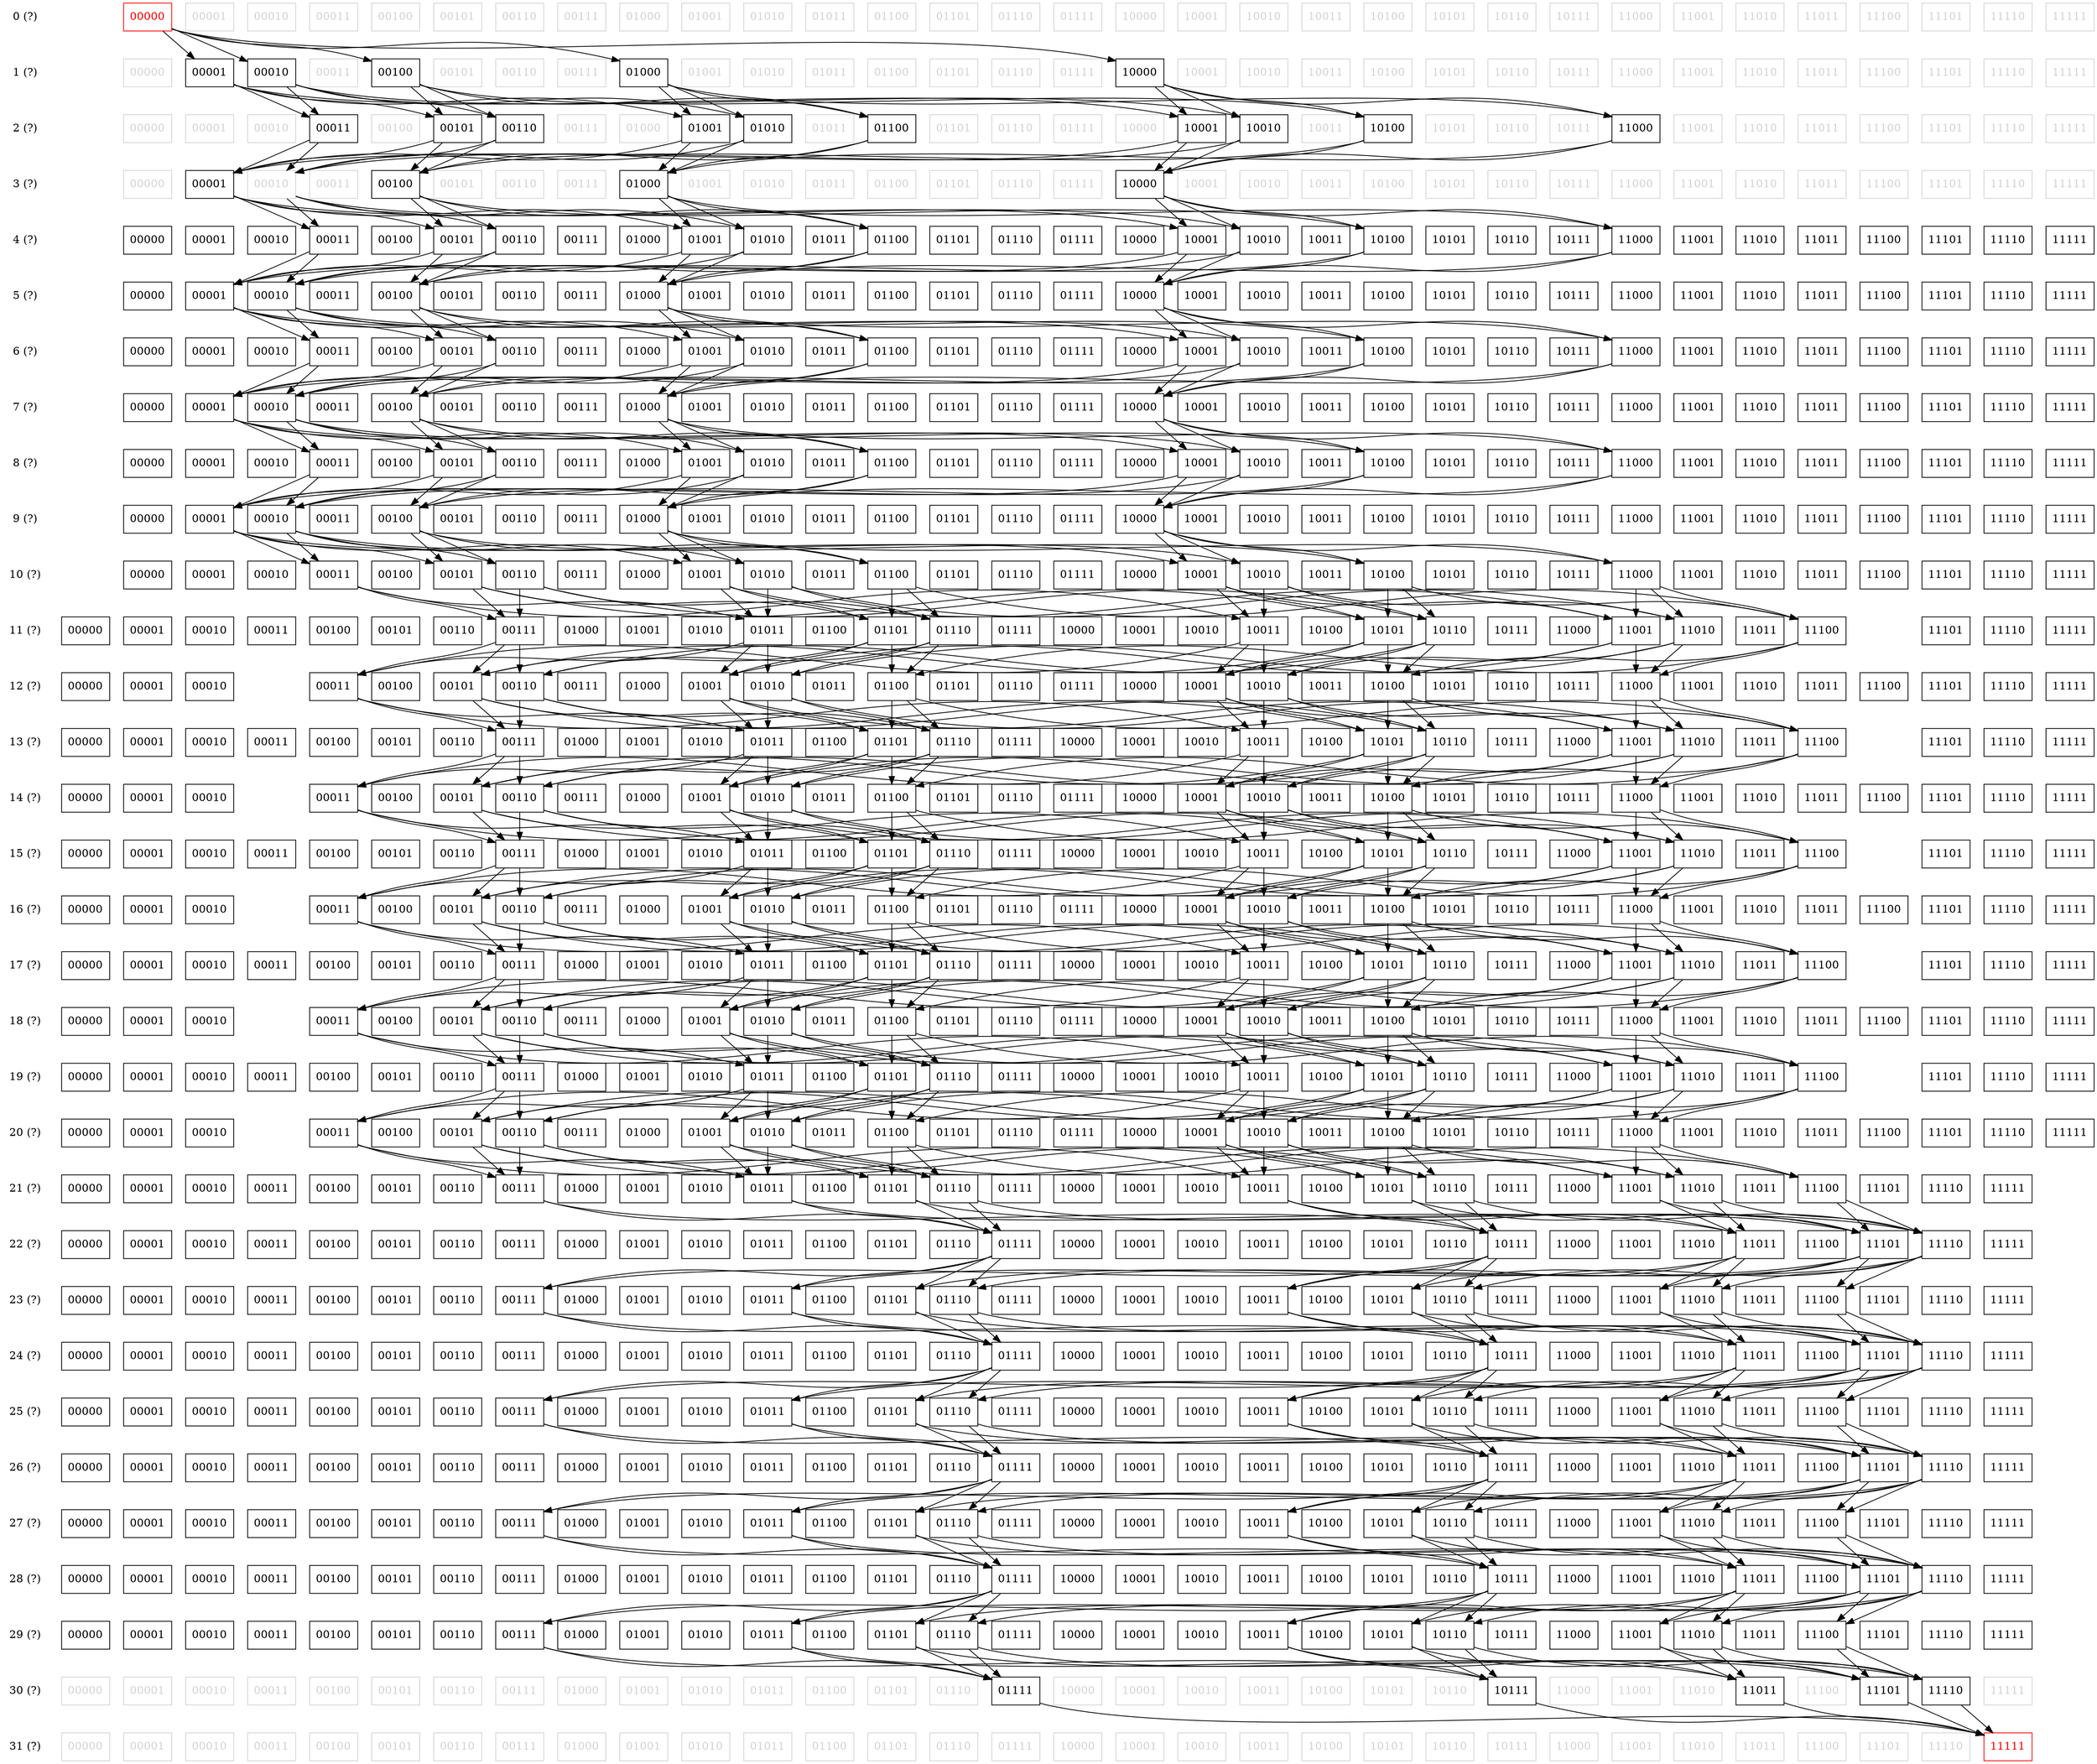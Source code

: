 /*
    dot -T pdf order-5_graph_generated.dot -o order-5_graph_generated.pdf
*/

digraph order5 {

    node [shape=plaintext]

    level_0 [label="0 (?)"]
    level_1 [label="1 (?)"]
    level_2 [label="2 (?)"]
    level_3 [label="3 (?)"]
    level_4 [label="4 (?)"]
    level_5 [label="5 (?)"]
    level_6 [label="6 (?)"]
    level_7 [label="7 (?)"]
    level_8 [label="8 (?)"]
    level_9 [label="9 (?)"]
    level_10 [label="10 (?)"]
    level_11 [label="11 (?)"]
    level_12 [label="12 (?)"]
    level_13 [label="13 (?)"]
    level_14 [label="14 (?)"]
    level_15 [label="15 (?)"]
    level_16 [label="16 (?)"]
    level_17 [label="17 (?)"]
    level_18 [label="18 (?)"]
    level_19 [label="19 (?)"]
    level_20 [label="20 (?)"]
    level_21 [label="21 (?)"]
    level_22 [label="22 (?)"]
    level_23 [label="23 (?)"]
    level_24 [label="24 (?)"]
    level_25 [label="25 (?)"]
    level_26 [label="26 (?)"]
    level_27 [label="27 (?)"]
    level_28 [label="28 (?)"]
    level_29 [label="29 (?)"]
    level_30 [label="30 (?)"]
    level_31 [label="31 (?)"]

    /* Connect the left side row markers invisibly so they stay lined up. */

    edge [style=invis]

    level_0 -> level_0 -> level_1 -> level_2 -> level_3 -> level_4
         -> level_5 -> level_6 -> level_7 -> level_8 -> level_9
         -> level_10 -> level_11 -> level_12 -> level_13 -> level_14
         -> level_15 -> level_16 -> level_17 -> level_18 -> level_19
         -> level_20 -> level_21 -> level_22 -> level_23 -> level_24
         -> level_25 -> level_26 -> level_27 -> level_28 -> level_29
         -> level_30 -> level_31

    graph [ordering=out]
    node [shape=rect]

    /* set of all possible states */

    {
        rank=same; level_0

        level_0_00000 [label="00000",color=red,fontcolor=red]
        level_0_00001 [label="00001",color=lightgrey,fontcolor=lightgrey]
        level_0_00010 [label="00010",color=lightgrey,fontcolor=lightgrey]
        level_0_00011 [label="00011",color=lightgrey,fontcolor=lightgrey]
        level_0_00100 [label="00100",color=lightgrey,fontcolor=lightgrey]
        level_0_00101 [label="00101",color=lightgrey,fontcolor=lightgrey]
        level_0_00110 [label="00110",color=lightgrey,fontcolor=lightgrey]
        level_0_00111 [label="00111",color=lightgrey,fontcolor=lightgrey]
        level_0_01000 [label="01000",color=lightgrey,fontcolor=lightgrey]
        level_0_01001 [label="01001",color=lightgrey,fontcolor=lightgrey]
        level_0_01010 [label="01010",color=lightgrey,fontcolor=lightgrey]
        level_0_01011 [label="01011",color=lightgrey,fontcolor=lightgrey]
        level_0_01100 [label="01100",color=lightgrey,fontcolor=lightgrey]
        level_0_01101 [label="01101",color=lightgrey,fontcolor=lightgrey]
        level_0_01110 [label="01110",color=lightgrey,fontcolor=lightgrey]
        level_0_01111 [label="01111",color=lightgrey,fontcolor=lightgrey]
        level_0_10000 [label="10000",color=lightgrey,fontcolor=lightgrey]
        level_0_10001 [label="10001",color=lightgrey,fontcolor=lightgrey]
        level_0_10010 [label="10010",color=lightgrey,fontcolor=lightgrey]
        level_0_10011 [label="10011",color=lightgrey,fontcolor=lightgrey]
        level_0_10100 [label="10100",color=lightgrey,fontcolor=lightgrey]
        level_0_10101 [label="10101",color=lightgrey,fontcolor=lightgrey]
        level_0_10110 [label="10110",color=lightgrey,fontcolor=lightgrey]
        level_0_10111 [label="10111",color=lightgrey,fontcolor=lightgrey]
        level_0_11000 [label="11000",color=lightgrey,fontcolor=lightgrey]
        level_0_11001 [label="11001",color=lightgrey,fontcolor=lightgrey]
        level_0_11010 [label="11010",color=lightgrey,fontcolor=lightgrey]
        level_0_11011 [label="11011",color=lightgrey,fontcolor=lightgrey]
        level_0_11100 [label="11100",color=lightgrey,fontcolor=lightgrey]
        level_0_11101 [label="11101",color=lightgrey,fontcolor=lightgrey]
        level_0_11110 [label="11110",color=lightgrey,fontcolor=lightgrey]
        level_0_11111 [label="11111",color=lightgrey,fontcolor=lightgrey]
    }

    {
        rank=same; level_1

        level_1_00000 [label="00000",color=lightgrey,fontcolor=lightgrey]
        level_1_00001 [label="00001"]
        level_1_00010 [label="00010"]
        level_1_00011 [label="00011",color=lightgrey,fontcolor=lightgrey]
        level_1_00100 [label="00100"]
        level_1_00101 [label="00101",color=lightgrey,fontcolor=lightgrey]
        level_1_00110 [label="00110",color=lightgrey,fontcolor=lightgrey]
        level_1_00111 [label="00111",color=lightgrey,fontcolor=lightgrey]
        level_1_01000 [label="01000"]
        level_1_01001 [label="01001",color=lightgrey,fontcolor=lightgrey]
        level_1_01010 [label="01010",color=lightgrey,fontcolor=lightgrey]
        level_1_01011 [label="01011",color=lightgrey,fontcolor=lightgrey]
        level_1_01100 [label="01100",color=lightgrey,fontcolor=lightgrey]
        level_1_01101 [label="01101",color=lightgrey,fontcolor=lightgrey]
        level_1_01110 [label="01110",color=lightgrey,fontcolor=lightgrey]
        level_1_01111 [label="01111",color=lightgrey,fontcolor=lightgrey]
        level_1_10000 [label="10000"]
        level_1_10001 [label="10001",color=lightgrey,fontcolor=lightgrey]
        level_1_10010 [label="10010",color=lightgrey,fontcolor=lightgrey]
        level_1_10011 [label="10011",color=lightgrey,fontcolor=lightgrey]
        level_1_10100 [label="10100",color=lightgrey,fontcolor=lightgrey]
        level_1_10101 [label="10101",color=lightgrey,fontcolor=lightgrey]
        level_1_10110 [label="10110",color=lightgrey,fontcolor=lightgrey]
        level_1_10111 [label="10111",color=lightgrey,fontcolor=lightgrey]
        level_1_11000 [label="11000",color=lightgrey,fontcolor=lightgrey]
        level_1_11001 [label="11001",color=lightgrey,fontcolor=lightgrey]
        level_1_11010 [label="11010",color=lightgrey,fontcolor=lightgrey]
        level_1_11011 [label="11011",color=lightgrey,fontcolor=lightgrey]
        level_1_11100 [label="11100",color=lightgrey,fontcolor=lightgrey]
        level_1_11101 [label="11101",color=lightgrey,fontcolor=lightgrey]
        level_1_11110 [label="11110",color=lightgrey,fontcolor=lightgrey]
        level_1_11111 [label="11111",color=lightgrey,fontcolor=lightgrey]
    }

    {
        rank=same; level_2

        level_2_00000 [label="00000",color=lightgrey,fontcolor=lightgrey]
        level_2_00001 [label="00001",color=lightgrey,fontcolor=lightgrey]
        level_2_00010 [label="00010",color=lightgrey,fontcolor=lightgrey]
        level_2_00011 [label="00011"]
        level_2_00100 [label="00100",color=lightgrey,fontcolor=lightgrey]
        level_2_00101 [label="00101"]
        level_2_00110 [label="00110"]
        level_2_00111 [label="00111",color=lightgrey,fontcolor=lightgrey]
        level_2_01000 [label="01000",color=lightgrey,fontcolor=lightgrey]
        level_2_01001 [label="01001"]
        level_2_01010 [label="01010"]
        level_2_01011 [label="01011",color=lightgrey,fontcolor=lightgrey]
        level_2_01100 [label="01100"]
        level_2_01101 [label="01101",color=lightgrey,fontcolor=lightgrey]
        level_2_01110 [label="01110",color=lightgrey,fontcolor=lightgrey]
        level_2_01111 [label="01111",color=lightgrey,fontcolor=lightgrey]
        level_2_10000 [label="10000",color=lightgrey,fontcolor=lightgrey]
        level_2_10001 [label="10001"]
        level_2_10010 [label="10010"]
        level_2_10011 [label="10011",color=lightgrey,fontcolor=lightgrey]
        level_2_10100 [label="10100"]
        level_2_10101 [label="10101",color=lightgrey,fontcolor=lightgrey]
        level_2_10110 [label="10110",color=lightgrey,fontcolor=lightgrey]
        level_2_10111 [label="10111",color=lightgrey,fontcolor=lightgrey]
        level_2_11000 [label="11000"]
        level_2_11001 [label="11001",color=lightgrey,fontcolor=lightgrey]
        level_2_11010 [label="11010",color=lightgrey,fontcolor=lightgrey]
        level_2_11011 [label="11011",color=lightgrey,fontcolor=lightgrey]
        level_2_11100 [label="11100",color=lightgrey,fontcolor=lightgrey]
        level_2_11101 [label="11101",color=lightgrey,fontcolor=lightgrey]
        level_2_11110 [label="11110",color=lightgrey,fontcolor=lightgrey]
        level_2_11111 [label="11111",color=lightgrey,fontcolor=lightgrey]
    }

    {
        rank=same; level_3

        level_3_00000 [label="00000",color=lightgrey,fontcolor=lightgrey]
        level_3_00001 [label="00001"]
        level_3_00010 [label="00010",color=lightgrey,fontcolor=lightgrey]
        level_3_00011 [label="00011",color=lightgrey,fontcolor=lightgrey]
        level_3_00100 [label="00100"]
        level_3_00101 [label="00101",color=lightgrey,fontcolor=lightgrey]
        level_3_00110 [label="00110",color=lightgrey,fontcolor=lightgrey]
        level_3_00111 [label="00111",color=lightgrey,fontcolor=lightgrey]
        level_3_01000 [label="01000"]
        level_3_01001 [label="01001",color=lightgrey,fontcolor=lightgrey]
        level_3_01010 [label="01010",color=lightgrey,fontcolor=lightgrey]
        level_3_01011 [label="01011",color=lightgrey,fontcolor=lightgrey]
        level_3_01100 [label="01100",color=lightgrey,fontcolor=lightgrey]
        level_3_01101 [label="01101",color=lightgrey,fontcolor=lightgrey]
        level_3_01110 [label="01110",color=lightgrey,fontcolor=lightgrey]
        level_3_01111 [label="01111",color=lightgrey,fontcolor=lightgrey]
        level_3_10000 [label="10000"]
        level_3_10001 [label="10001",color=lightgrey,fontcolor=lightgrey]
        level_3_10010 [label="10010",color=lightgrey,fontcolor=lightgrey]
        level_3_10011 [label="10011",color=lightgrey,fontcolor=lightgrey]
        level_3_10100 [label="10100",color=lightgrey,fontcolor=lightgrey]
        level_3_10101 [label="10101",color=lightgrey,fontcolor=lightgrey]
        level_3_10110 [label="10110",color=lightgrey,fontcolor=lightgrey]
        level_3_10111 [label="10111",color=lightgrey,fontcolor=lightgrey]
        level_3_11000 [label="11000",color=lightgrey,fontcolor=lightgrey]
        level_3_11001 [label="11001",color=lightgrey,fontcolor=lightgrey]
        level_3_11010 [label="11010",color=lightgrey,fontcolor=lightgrey]
        level_3_11011 [label="11011",color=lightgrey,fontcolor=lightgrey]
        level_3_11100 [label="11100",color=lightgrey,fontcolor=lightgrey]
        level_3_11101 [label="11101",color=lightgrey,fontcolor=lightgrey]
        level_3_11110 [label="11110",color=lightgrey,fontcolor=lightgrey]
        level_3_11111 [label="11111",color=lightgrey,fontcolor=lightgrey]
    }

    {
        rank=same; level_4

        level_4_00000 [label="00000"]
        level_4_00001 [label="00001"]
        level_4_00010 [label="00010"]
        level_4_00011 [label="00011"]
        level_4_00100 [label="00100"]
        level_4_00101 [label="00101"]
        level_4_00110 [label="00110"]
        level_4_00111 [label="00111"]
        level_4_01000 [label="01000"]
        level_4_01001 [label="01001"]
        level_4_01010 [label="01010"]
        level_4_01011 [label="01011"]
        level_4_01100 [label="01100"]
        level_4_01101 [label="01101"]
        level_4_01110 [label="01110"]
        level_4_01111 [label="01111"]
        level_4_10000 [label="10000"]
        level_4_10001 [label="10001"]
        level_4_10010 [label="10010"]
        level_4_10011 [label="10011"]
        level_4_10100 [label="10100"]
        level_4_10101 [label="10101"]
        level_4_10110 [label="10110"]
        level_4_10111 [label="10111"]
        level_4_11000 [label="11000"]
        level_4_11001 [label="11001"]
        level_4_11010 [label="11010"]
        level_4_11011 [label="11011"]
        level_4_11100 [label="11100"]
        level_4_11101 [label="11101"]
        level_4_11110 [label="11110"]
        level_4_11111 [label="11111"]
    }

    {
        rank=same; level_5

        level_5_00000 [label="00000"]
        level_5_00001 [label="00001"]
        level_5_00010 [label="00010"]
        level_5_00011 [label="00011"]
        level_5_00100 [label="00100"]
        level_5_00101 [label="00101"]
        level_5_00110 [label="00110"]
        level_5_00111 [label="00111"]
        level_5_01000 [label="01000"]
        level_5_01001 [label="01001"]
        level_5_01010 [label="01010"]
        level_5_01011 [label="01011"]
        level_5_01100 [label="01100"]
        level_5_01101 [label="01101"]
        level_5_01110 [label="01110"]
        level_5_01111 [label="01111"]
        level_5_10000 [label="10000"]
        level_5_10001 [label="10001"]
        level_5_10010 [label="10010"]
        level_5_10011 [label="10011"]
        level_5_10100 [label="10100"]
        level_5_10101 [label="10101"]
        level_5_10110 [label="10110"]
        level_5_10111 [label="10111"]
        level_5_11000 [label="11000"]
        level_5_11001 [label="11001"]
        level_5_11010 [label="11010"]
        level_5_11011 [label="11011"]
        level_5_11100 [label="11100"]
        level_5_11101 [label="11101"]
        level_5_11110 [label="11110"]
        level_5_11111 [label="11111"]
    }

    {
        rank=same; level_6

        level_6_00000 [label="00000"]
        level_6_00001 [label="00001"]
        level_6_00010 [label="00010"]
        level_6_00011 [label="00011"]
        level_6_00100 [label="00100"]
        level_6_00101 [label="00101"]
        level_6_00110 [label="00110"]
        level_6_00111 [label="00111"]
        level_6_01000 [label="01000"]
        level_6_01001 [label="01001"]
        level_6_01010 [label="01010"]
        level_6_01011 [label="01011"]
        level_6_01100 [label="01100"]
        level_6_01101 [label="01101"]
        level_6_01110 [label="01110"]
        level_6_01111 [label="01111"]
        level_6_10000 [label="10000"]
        level_6_10001 [label="10001"]
        level_6_10010 [label="10010"]
        level_6_10011 [label="10011"]
        level_6_10100 [label="10100"]
        level_6_10101 [label="10101"]
        level_6_10110 [label="10110"]
        level_6_10111 [label="10111"]
        level_6_11000 [label="11000"]
        level_6_11001 [label="11001"]
        level_6_11010 [label="11010"]
        level_6_11011 [label="11011"]
        level_6_11100 [label="11100"]
        level_6_11101 [label="11101"]
        level_6_11110 [label="11110"]
        level_6_11111 [label="11111"]
    }

    {
        rank=same; level_7

        level_7_00000 [label="00000"]
        level_7_00001 [label="00001"]
        level_7_00010 [label="00010"]
        level_7_00011 [label="00011"]
        level_7_00100 [label="00100"]
        level_7_00101 [label="00101"]
        level_7_00110 [label="00110"]
        level_7_00111 [label="00111"]
        level_7_01000 [label="01000"]
        level_7_01001 [label="01001"]
        level_7_01010 [label="01010"]
        level_7_01011 [label="01011"]
        level_7_01100 [label="01100"]
        level_7_01101 [label="01101"]
        level_7_01110 [label="01110"]
        level_7_01111 [label="01111"]
        level_7_10000 [label="10000"]
        level_7_10001 [label="10001"]
        level_7_10010 [label="10010"]
        level_7_10011 [label="10011"]
        level_7_10100 [label="10100"]
        level_7_10101 [label="10101"]
        level_7_10110 [label="10110"]
        level_7_10111 [label="10111"]
        level_7_11000 [label="11000"]
        level_7_11001 [label="11001"]
        level_7_11010 [label="11010"]
        level_7_11011 [label="11011"]
        level_7_11100 [label="11100"]
        level_7_11101 [label="11101"]
        level_7_11110 [label="11110"]
        level_7_11111 [label="11111"]
    }

    {
        rank=same; level_8

        level_8_00000 [label="00000"]
        level_8_00001 [label="00001"]
        level_8_00010 [label="00010"]
        level_8_00011 [label="00011"]
        level_8_00100 [label="00100"]
        level_8_00101 [label="00101"]
        level_8_00110 [label="00110"]
        level_8_00111 [label="00111"]
        level_8_01000 [label="01000"]
        level_8_01001 [label="01001"]
        level_8_01010 [label="01010"]
        level_8_01011 [label="01011"]
        level_8_01100 [label="01100"]
        level_8_01101 [label="01101"]
        level_8_01110 [label="01110"]
        level_8_01111 [label="01111"]
        level_8_10000 [label="10000"]
        level_8_10001 [label="10001"]
        level_8_10010 [label="10010"]
        level_8_10011 [label="10011"]
        level_8_10100 [label="10100"]
        level_8_10101 [label="10101"]
        level_8_10110 [label="10110"]
        level_8_10111 [label="10111"]
        level_8_11000 [label="11000"]
        level_8_11001 [label="11001"]
        level_8_11010 [label="11010"]
        level_8_11011 [label="11011"]
        level_8_11100 [label="11100"]
        level_8_11101 [label="11101"]
        level_8_11110 [label="11110"]
        level_8_11111 [label="11111"]
    }

    {
        rank=same; level_9

        level_9_00000 [label="00000"]
        level_9_00001 [label="00001"]
        level_9_00010 [label="00010"]
        level_9_00011 [label="00011"]
        level_9_00100 [label="00100"]
        level_9_00101 [label="00101"]
        level_9_00110 [label="00110"]
        level_9_00111 [label="00111"]
        level_9_01000 [label="01000"]
        level_9_01001 [label="01001"]
        level_9_01010 [label="01010"]
        level_9_01011 [label="01011"]
        level_9_01100 [label="01100"]
        level_9_01101 [label="01101"]
        level_9_01110 [label="01110"]
        level_9_01111 [label="01111"]
        level_9_10000 [label="10000"]
        level_9_10001 [label="10001"]
        level_9_10010 [label="10010"]
        level_9_10011 [label="10011"]
        level_9_10100 [label="10100"]
        level_9_10101 [label="10101"]
        level_9_10110 [label="10110"]
        level_9_10111 [label="10111"]
        level_9_11000 [label="11000"]
        level_9_11001 [label="11001"]
        level_9_11010 [label="11010"]
        level_9_11011 [label="11011"]
        level_9_11100 [label="11100"]
        level_9_11101 [label="11101"]
        level_9_11110 [label="11110"]
        level_9_11111 [label="11111"]
    }

    {
        rank=same; level_10

        level_10_00000 [label="00000"]
        level_10_00001 [label="00001"]
        level_10_00010 [label="00010"]
        level_10_00011 [label="00011"]
        level_10_00100 [label="00100"]
        level_10_00101 [label="00101"]
        level_10_00110 [label="00110"]
        level_10_00111 [label="00111"]
        level_10_01000 [label="01000"]
        level_10_01001 [label="01001"]
        level_10_01010 [label="01010"]
        level_10_01011 [label="01011"]
        level_10_01100 [label="01100"]
        level_10_01101 [label="01101"]
        level_10_01110 [label="01110"]
        level_10_01111 [label="01111"]
        level_10_10000 [label="10000"]
        level_10_10001 [label="10001"]
        level_10_10010 [label="10010"]
        level_10_10011 [label="10011"]
        level_10_10100 [label="10100"]
        level_10_10101 [label="10101"]
        level_10_10110 [label="10110"]
        level_10_10111 [label="10111"]
        level_10_11000 [label="11000"]
        level_10_11001 [label="11001"]
        level_10_11010 [label="11010"]
        level_10_11011 [label="11011"]
        level_10_11100 [label="11100"]
        level_10_11101 [label="11101"]
        level_10_11110 [label="11110"]
        level_10_11111 [label="11111"]
    }

    {
        rank=same; level_11

        level_11_00000 [label="00000"]
        level_11_00001 [label="00001"]
        level_11_00010 [label="00010"]
        level_11_00011 [label="00011"]
        level_11_00100 [label="00100"]
        level_11_00101 [label="00101"]
        level_11_00110 [label="00110"]
        level_11_00111 [label="00111"]
        level_11_01000 [label="01000"]
        level_11_01001 [label="01001"]
        level_11_01010 [label="01010"]
        level_11_01011 [label="01011"]
        level_11_01100 [label="01100"]
        level_11_01101 [label="01101"]
        level_11_01110 [label="01110"]
        level_11_01111 [label="01111"]
        level_11_10000 [label="10000"]
        level_11_10001 [label="10001"]
        level_11_10010 [label="10010"]
        level_11_10011 [label="10011"]
        level_11_10100 [label="10100"]
        level_11_10101 [label="10101"]
        level_11_10110 [label="10110"]
        level_11_10111 [label="10111"]
        level_11_11000 [label="11000"]
        level_11_11001 [label="11001"]
        level_11_11010 [label="11010"]
        level_11_11011 [label="11011"]
        level_11_11100 [label="11100"]
        level_11_11101 [label="11101"]
        level_11_11110 [label="11110"]
        level_11_11111 [label="11111"]
    }

    {
        rank=same; level_12

        level_12_00000 [label="00000"]
        level_12_00001 [label="00001"]
        level_12_00010 [label="00010"]
        level_12_00011 [label="00011"]
        level_12_00100 [label="00100"]
        level_12_00101 [label="00101"]
        level_12_00110 [label="00110"]
        level_12_00111 [label="00111"]
        level_12_01000 [label="01000"]
        level_12_01001 [label="01001"]
        level_12_01010 [label="01010"]
        level_12_01011 [label="01011"]
        level_12_01100 [label="01100"]
        level_12_01101 [label="01101"]
        level_12_01110 [label="01110"]
        level_12_01111 [label="01111"]
        level_12_10000 [label="10000"]
        level_12_10001 [label="10001"]
        level_12_10010 [label="10010"]
        level_12_10011 [label="10011"]
        level_12_10100 [label="10100"]
        level_12_10101 [label="10101"]
        level_12_10110 [label="10110"]
        level_12_10111 [label="10111"]
        level_12_11000 [label="11000"]
        level_12_11001 [label="11001"]
        level_12_11010 [label="11010"]
        level_12_11011 [label="11011"]
        level_12_11100 [label="11100"]
        level_12_11101 [label="11101"]
        level_12_11110 [label="11110"]
        level_12_11111 [label="11111"]
    }

    {
        rank=same; level_13

        level_13_00000 [label="00000"]
        level_13_00001 [label="00001"]
        level_13_00010 [label="00010"]
        level_13_00011 [label="00011"]
        level_13_00100 [label="00100"]
        level_13_00101 [label="00101"]
        level_13_00110 [label="00110"]
        level_13_00111 [label="00111"]
        level_13_01000 [label="01000"]
        level_13_01001 [label="01001"]
        level_13_01010 [label="01010"]
        level_13_01011 [label="01011"]
        level_13_01100 [label="01100"]
        level_13_01101 [label="01101"]
        level_13_01110 [label="01110"]
        level_13_01111 [label="01111"]
        level_13_10000 [label="10000"]
        level_13_10001 [label="10001"]
        level_13_10010 [label="10010"]
        level_13_10011 [label="10011"]
        level_13_10100 [label="10100"]
        level_13_10101 [label="10101"]
        level_13_10110 [label="10110"]
        level_13_10111 [label="10111"]
        level_13_11000 [label="11000"]
        level_13_11001 [label="11001"]
        level_13_11010 [label="11010"]
        level_13_11011 [label="11011"]
        level_13_11100 [label="11100"]
        level_13_11101 [label="11101"]
        level_13_11110 [label="11110"]
        level_13_11111 [label="11111"]
    }

    {
        rank=same; level_14

        level_14_00000 [label="00000"]
        level_14_00001 [label="00001"]
        level_14_00010 [label="00010"]
        level_14_00011 [label="00011"]
        level_14_00100 [label="00100"]
        level_14_00101 [label="00101"]
        level_14_00110 [label="00110"]
        level_14_00111 [label="00111"]
        level_14_01000 [label="01000"]
        level_14_01001 [label="01001"]
        level_14_01010 [label="01010"]
        level_14_01011 [label="01011"]
        level_14_01100 [label="01100"]
        level_14_01101 [label="01101"]
        level_14_01110 [label="01110"]
        level_14_01111 [label="01111"]
        level_14_10000 [label="10000"]
        level_14_10001 [label="10001"]
        level_14_10010 [label="10010"]
        level_14_10011 [label="10011"]
        level_14_10100 [label="10100"]
        level_14_10101 [label="10101"]
        level_14_10110 [label="10110"]
        level_14_10111 [label="10111"]
        level_14_11000 [label="11000"]
        level_14_11001 [label="11001"]
        level_14_11010 [label="11010"]
        level_14_11011 [label="11011"]
        level_14_11100 [label="11100"]
        level_14_11101 [label="11101"]
        level_14_11110 [label="11110"]
        level_14_11111 [label="11111"]
    }

    {
        rank=same; level_15

        level_15_00000 [label="00000"]
        level_15_00001 [label="00001"]
        level_15_00010 [label="00010"]
        level_15_00011 [label="00011"]
        level_15_00100 [label="00100"]
        level_15_00101 [label="00101"]
        level_15_00110 [label="00110"]
        level_15_00111 [label="00111"]
        level_15_01000 [label="01000"]
        level_15_01001 [label="01001"]
        level_15_01010 [label="01010"]
        level_15_01011 [label="01011"]
        level_15_01100 [label="01100"]
        level_15_01101 [label="01101"]
        level_15_01110 [label="01110"]
        level_15_01111 [label="01111"]
        level_15_10000 [label="10000"]
        level_15_10001 [label="10001"]
        level_15_10010 [label="10010"]
        level_15_10011 [label="10011"]
        level_15_10100 [label="10100"]
        level_15_10101 [label="10101"]
        level_15_10110 [label="10110"]
        level_15_10111 [label="10111"]
        level_15_11000 [label="11000"]
        level_15_11001 [label="11001"]
        level_15_11010 [label="11010"]
        level_15_11011 [label="11011"]
        level_15_11100 [label="11100"]
        level_15_11101 [label="11101"]
        level_15_11110 [label="11110"]
        level_15_11111 [label="11111"]
    }

    {
        rank=same; level_16

        level_16_00000 [label="00000"]
        level_16_00001 [label="00001"]
        level_16_00010 [label="00010"]
        level_16_00011 [label="00011"]
        level_16_00100 [label="00100"]
        level_16_00101 [label="00101"]
        level_16_00110 [label="00110"]
        level_16_00111 [label="00111"]
        level_16_01000 [label="01000"]
        level_16_01001 [label="01001"]
        level_16_01010 [label="01010"]
        level_16_01011 [label="01011"]
        level_16_01100 [label="01100"]
        level_16_01101 [label="01101"]
        level_16_01110 [label="01110"]
        level_16_01111 [label="01111"]
        level_16_10000 [label="10000"]
        level_16_10001 [label="10001"]
        level_16_10010 [label="10010"]
        level_16_10011 [label="10011"]
        level_16_10100 [label="10100"]
        level_16_10101 [label="10101"]
        level_16_10110 [label="10110"]
        level_16_10111 [label="10111"]
        level_16_11000 [label="11000"]
        level_16_11001 [label="11001"]
        level_16_11010 [label="11010"]
        level_16_11011 [label="11011"]
        level_16_11100 [label="11100"]
        level_16_11101 [label="11101"]
        level_16_11110 [label="11110"]
        level_16_11111 [label="11111"]
    }

    {
        rank=same; level_17

        level_17_00000 [label="00000"]
        level_17_00001 [label="00001"]
        level_17_00010 [label="00010"]
        level_17_00011 [label="00011"]
        level_17_00100 [label="00100"]
        level_17_00101 [label="00101"]
        level_17_00110 [label="00110"]
        level_17_00111 [label="00111"]
        level_17_01000 [label="01000"]
        level_17_01001 [label="01001"]
        level_17_01010 [label="01010"]
        level_17_01011 [label="01011"]
        level_17_01100 [label="01100"]
        level_17_01101 [label="01101"]
        level_17_01110 [label="01110"]
        level_17_01111 [label="01111"]
        level_17_10000 [label="10000"]
        level_17_10001 [label="10001"]
        level_17_10010 [label="10010"]
        level_17_10011 [label="10011"]
        level_17_10100 [label="10100"]
        level_17_10101 [label="10101"]
        level_17_10110 [label="10110"]
        level_17_10111 [label="10111"]
        level_17_11000 [label="11000"]
        level_17_11001 [label="11001"]
        level_17_11010 [label="11010"]
        level_17_11011 [label="11011"]
        level_17_11100 [label="11100"]
        level_17_11101 [label="11101"]
        level_17_11110 [label="11110"]
        level_17_11111 [label="11111"]
    }

    {
        rank=same; level_18

        level_18_00000 [label="00000"]
        level_18_00001 [label="00001"]
        level_18_00010 [label="00010"]
        level_18_00011 [label="00011"]
        level_18_00100 [label="00100"]
        level_18_00101 [label="00101"]
        level_18_00110 [label="00110"]
        level_18_00111 [label="00111"]
        level_18_01000 [label="01000"]
        level_18_01001 [label="01001"]
        level_18_01010 [label="01010"]
        level_18_01011 [label="01011"]
        level_18_01100 [label="01100"]
        level_18_01101 [label="01101"]
        level_18_01110 [label="01110"]
        level_18_01111 [label="01111"]
        level_18_10000 [label="10000"]
        level_18_10001 [label="10001"]
        level_18_10010 [label="10010"]
        level_18_10011 [label="10011"]
        level_18_10100 [label="10100"]
        level_18_10101 [label="10101"]
        level_18_10110 [label="10110"]
        level_18_10111 [label="10111"]
        level_18_11000 [label="11000"]
        level_18_11001 [label="11001"]
        level_18_11010 [label="11010"]
        level_18_11011 [label="11011"]
        level_18_11100 [label="11100"]
        level_18_11101 [label="11101"]
        level_18_11110 [label="11110"]
        level_18_11111 [label="11111"]
    }

    {
        rank=same; level_19

        level_19_00000 [label="00000"]
        level_19_00001 [label="00001"]
        level_19_00010 [label="00010"]
        level_19_00011 [label="00011"]
        level_19_00100 [label="00100"]
        level_19_00101 [label="00101"]
        level_19_00110 [label="00110"]
        level_19_00111 [label="00111"]
        level_19_01000 [label="01000"]
        level_19_01001 [label="01001"]
        level_19_01010 [label="01010"]
        level_19_01011 [label="01011"]
        level_19_01100 [label="01100"]
        level_19_01101 [label="01101"]
        level_19_01110 [label="01110"]
        level_19_01111 [label="01111"]
        level_19_10000 [label="10000"]
        level_19_10001 [label="10001"]
        level_19_10010 [label="10010"]
        level_19_10011 [label="10011"]
        level_19_10100 [label="10100"]
        level_19_10101 [label="10101"]
        level_19_10110 [label="10110"]
        level_19_10111 [label="10111"]
        level_19_11000 [label="11000"]
        level_19_11001 [label="11001"]
        level_19_11010 [label="11010"]
        level_19_11011 [label="11011"]
        level_19_11100 [label="11100"]
        level_19_11101 [label="11101"]
        level_19_11110 [label="11110"]
        level_19_11111 [label="11111"]
    }

    {
        rank=same; level_20

        level_20_00000 [label="00000"]
        level_20_00001 [label="00001"]
        level_20_00010 [label="00010"]
        level_20_00011 [label="00011"]
        level_20_00100 [label="00100"]
        level_20_00101 [label="00101"]
        level_20_00110 [label="00110"]
        level_20_00111 [label="00111"]
        level_20_01000 [label="01000"]
        level_20_01001 [label="01001"]
        level_20_01010 [label="01010"]
        level_20_01011 [label="01011"]
        level_20_01100 [label="01100"]
        level_20_01101 [label="01101"]
        level_20_01110 [label="01110"]
        level_20_01111 [label="01111"]
        level_20_10000 [label="10000"]
        level_20_10001 [label="10001"]
        level_20_10010 [label="10010"]
        level_20_10011 [label="10011"]
        level_20_10100 [label="10100"]
        level_20_10101 [label="10101"]
        level_20_10110 [label="10110"]
        level_20_10111 [label="10111"]
        level_20_11000 [label="11000"]
        level_20_11001 [label="11001"]
        level_20_11010 [label="11010"]
        level_20_11011 [label="11011"]
        level_20_11100 [label="11100"]
        level_20_11101 [label="11101"]
        level_20_11110 [label="11110"]
        level_20_11111 [label="11111"]
    }

    {
        rank=same; level_21

        level_21_00000 [label="00000"]
        level_21_00001 [label="00001"]
        level_21_00010 [label="00010"]
        level_21_00011 [label="00011"]
        level_21_00100 [label="00100"]
        level_21_00101 [label="00101"]
        level_21_00110 [label="00110"]
        level_21_00111 [label="00111"]
        level_21_01000 [label="01000"]
        level_21_01001 [label="01001"]
        level_21_01010 [label="01010"]
        level_21_01011 [label="01011"]
        level_21_01100 [label="01100"]
        level_21_01101 [label="01101"]
        level_21_01110 [label="01110"]
        level_21_01111 [label="01111"]
        level_21_10000 [label="10000"]
        level_21_10001 [label="10001"]
        level_21_10010 [label="10010"]
        level_21_10011 [label="10011"]
        level_21_10100 [label="10100"]
        level_21_10101 [label="10101"]
        level_21_10110 [label="10110"]
        level_21_10111 [label="10111"]
        level_21_11000 [label="11000"]
        level_21_11001 [label="11001"]
        level_21_11010 [label="11010"]
        level_21_11011 [label="11011"]
        level_21_11100 [label="11100"]
        level_21_11101 [label="11101"]
        level_21_11110 [label="11110"]
        level_21_11111 [label="11111"]
    }

    {
        rank=same; level_22

        level_22_00000 [label="00000"]
        level_22_00001 [label="00001"]
        level_22_00010 [label="00010"]
        level_22_00011 [label="00011"]
        level_22_00100 [label="00100"]
        level_22_00101 [label="00101"]
        level_22_00110 [label="00110"]
        level_22_00111 [label="00111"]
        level_22_01000 [label="01000"]
        level_22_01001 [label="01001"]
        level_22_01010 [label="01010"]
        level_22_01011 [label="01011"]
        level_22_01100 [label="01100"]
        level_22_01101 [label="01101"]
        level_22_01110 [label="01110"]
        level_22_01111 [label="01111"]
        level_22_10000 [label="10000"]
        level_22_10001 [label="10001"]
        level_22_10010 [label="10010"]
        level_22_10011 [label="10011"]
        level_22_10100 [label="10100"]
        level_22_10101 [label="10101"]
        level_22_10110 [label="10110"]
        level_22_10111 [label="10111"]
        level_22_11000 [label="11000"]
        level_22_11001 [label="11001"]
        level_22_11010 [label="11010"]
        level_22_11011 [label="11011"]
        level_22_11100 [label="11100"]
        level_22_11101 [label="11101"]
        level_22_11110 [label="11110"]
        level_22_11111 [label="11111"]
    }

    {
        rank=same; level_23

        level_23_00000 [label="00000"]
        level_23_00001 [label="00001"]
        level_23_00010 [label="00010"]
        level_23_00011 [label="00011"]
        level_23_00100 [label="00100"]
        level_23_00101 [label="00101"]
        level_23_00110 [label="00110"]
        level_23_00111 [label="00111"]
        level_23_01000 [label="01000"]
        level_23_01001 [label="01001"]
        level_23_01010 [label="01010"]
        level_23_01011 [label="01011"]
        level_23_01100 [label="01100"]
        level_23_01101 [label="01101"]
        level_23_01110 [label="01110"]
        level_23_01111 [label="01111"]
        level_23_10000 [label="10000"]
        level_23_10001 [label="10001"]
        level_23_10010 [label="10010"]
        level_23_10011 [label="10011"]
        level_23_10100 [label="10100"]
        level_23_10101 [label="10101"]
        level_23_10110 [label="10110"]
        level_23_10111 [label="10111"]
        level_23_11000 [label="11000"]
        level_23_11001 [label="11001"]
        level_23_11010 [label="11010"]
        level_23_11011 [label="11011"]
        level_23_11100 [label="11100"]
        level_23_11101 [label="11101"]
        level_23_11110 [label="11110"]
        level_23_11111 [label="11111"]
    }

    {
        rank=same; level_24

        level_24_00000 [label="00000"]
        level_24_00001 [label="00001"]
        level_24_00010 [label="00010"]
        level_24_00011 [label="00011"]
        level_24_00100 [label="00100"]
        level_24_00101 [label="00101"]
        level_24_00110 [label="00110"]
        level_24_00111 [label="00111"]
        level_24_01000 [label="01000"]
        level_24_01001 [label="01001"]
        level_24_01010 [label="01010"]
        level_24_01011 [label="01011"]
        level_24_01100 [label="01100"]
        level_24_01101 [label="01101"]
        level_24_01110 [label="01110"]
        level_24_01111 [label="01111"]
        level_24_10000 [label="10000"]
        level_24_10001 [label="10001"]
        level_24_10010 [label="10010"]
        level_24_10011 [label="10011"]
        level_24_10100 [label="10100"]
        level_24_10101 [label="10101"]
        level_24_10110 [label="10110"]
        level_24_10111 [label="10111"]
        level_24_11000 [label="11000"]
        level_24_11001 [label="11001"]
        level_24_11010 [label="11010"]
        level_24_11011 [label="11011"]
        level_24_11100 [label="11100"]
        level_24_11101 [label="11101"]
        level_24_11110 [label="11110"]
        level_24_11111 [label="11111"]
    }

    {
        rank=same; level_25

        level_25_00000 [label="00000"]
        level_25_00001 [label="00001"]
        level_25_00010 [label="00010"]
        level_25_00011 [label="00011"]
        level_25_00100 [label="00100"]
        level_25_00101 [label="00101"]
        level_25_00110 [label="00110"]
        level_25_00111 [label="00111"]
        level_25_01000 [label="01000"]
        level_25_01001 [label="01001"]
        level_25_01010 [label="01010"]
        level_25_01011 [label="01011"]
        level_25_01100 [label="01100"]
        level_25_01101 [label="01101"]
        level_25_01110 [label="01110"]
        level_25_01111 [label="01111"]
        level_25_10000 [label="10000"]
        level_25_10001 [label="10001"]
        level_25_10010 [label="10010"]
        level_25_10011 [label="10011"]
        level_25_10100 [label="10100"]
        level_25_10101 [label="10101"]
        level_25_10110 [label="10110"]
        level_25_10111 [label="10111"]
        level_25_11000 [label="11000"]
        level_25_11001 [label="11001"]
        level_25_11010 [label="11010"]
        level_25_11011 [label="11011"]
        level_25_11100 [label="11100"]
        level_25_11101 [label="11101"]
        level_25_11110 [label="11110"]
        level_25_11111 [label="11111"]
    }

    {
        rank=same; level_26

        level_26_00000 [label="00000"]
        level_26_00001 [label="00001"]
        level_26_00010 [label="00010"]
        level_26_00011 [label="00011"]
        level_26_00100 [label="00100"]
        level_26_00101 [label="00101"]
        level_26_00110 [label="00110"]
        level_26_00111 [label="00111"]
        level_26_01000 [label="01000"]
        level_26_01001 [label="01001"]
        level_26_01010 [label="01010"]
        level_26_01011 [label="01011"]
        level_26_01100 [label="01100"]
        level_26_01101 [label="01101"]
        level_26_01110 [label="01110"]
        level_26_01111 [label="01111"]
        level_26_10000 [label="10000"]
        level_26_10001 [label="10001"]
        level_26_10010 [label="10010"]
        level_26_10011 [label="10011"]
        level_26_10100 [label="10100"]
        level_26_10101 [label="10101"]
        level_26_10110 [label="10110"]
        level_26_10111 [label="10111"]
        level_26_11000 [label="11000"]
        level_26_11001 [label="11001"]
        level_26_11010 [label="11010"]
        level_26_11011 [label="11011"]
        level_26_11100 [label="11100"]
        level_26_11101 [label="11101"]
        level_26_11110 [label="11110"]
        level_26_11111 [label="11111"]
    }

    {
        rank=same; level_27

        level_27_00000 [label="00000"]
        level_27_00001 [label="00001"]
        level_27_00010 [label="00010"]
        level_27_00011 [label="00011"]
        level_27_00100 [label="00100"]
        level_27_00101 [label="00101"]
        level_27_00110 [label="00110"]
        level_27_00111 [label="00111"]
        level_27_01000 [label="01000"]
        level_27_01001 [label="01001"]
        level_27_01010 [label="01010"]
        level_27_01011 [label="01011"]
        level_27_01100 [label="01100"]
        level_27_01101 [label="01101"]
        level_27_01110 [label="01110"]
        level_27_01111 [label="01111"]
        level_27_10000 [label="10000"]
        level_27_10001 [label="10001"]
        level_27_10010 [label="10010"]
        level_27_10011 [label="10011"]
        level_27_10100 [label="10100"]
        level_27_10101 [label="10101"]
        level_27_10110 [label="10110"]
        level_27_10111 [label="10111"]
        level_27_11000 [label="11000"]
        level_27_11001 [label="11001"]
        level_27_11010 [label="11010"]
        level_27_11011 [label="11011"]
        level_27_11100 [label="11100"]
        level_27_11101 [label="11101"]
        level_27_11110 [label="11110"]
        level_27_11111 [label="11111"]
    }

    {
        rank=same; level_28

        level_28_00000 [label="00000"]
        level_28_00001 [label="00001"]
        level_28_00010 [label="00010"]
        level_28_00011 [label="00011"]
        level_28_00100 [label="00100"]
        level_28_00101 [label="00101"]
        level_28_00110 [label="00110"]
        level_28_00111 [label="00111"]
        level_28_01000 [label="01000"]
        level_28_01001 [label="01001"]
        level_28_01010 [label="01010"]
        level_28_01011 [label="01011"]
        level_28_01100 [label="01100"]
        level_28_01101 [label="01101"]
        level_28_01110 [label="01110"]
        level_28_01111 [label="01111"]
        level_28_10000 [label="10000"]
        level_28_10001 [label="10001"]
        level_28_10010 [label="10010"]
        level_28_10011 [label="10011"]
        level_28_10100 [label="10100"]
        level_28_10101 [label="10101"]
        level_28_10110 [label="10110"]
        level_28_10111 [label="10111"]
        level_28_11000 [label="11000"]
        level_28_11001 [label="11001"]
        level_28_11010 [label="11010"]
        level_28_11011 [label="11011"]
        level_28_11100 [label="11100"]
        level_28_11101 [label="11101"]
        level_28_11110 [label="11110"]
        level_28_11111 [label="11111"]
    }

    {
        rank=same; level_29

        level_29_00000 [label="00000"]
        level_29_00001 [label="00001"]
        level_29_00010 [label="00010"]
        level_29_00011 [label="00011"]
        level_29_00100 [label="00100"]
        level_29_00101 [label="00101"]
        level_29_00110 [label="00110"]
        level_29_00111 [label="00111"]
        level_29_01000 [label="01000"]
        level_29_01001 [label="01001"]
        level_29_01010 [label="01010"]
        level_29_01011 [label="01011"]
        level_29_01100 [label="01100"]
        level_29_01101 [label="01101"]
        level_29_01110 [label="01110"]
        level_29_01111 [label="01111"]
        level_29_10000 [label="10000"]
        level_29_10001 [label="10001"]
        level_29_10010 [label="10010"]
        level_29_10011 [label="10011"]
        level_29_10100 [label="10100"]
        level_29_10101 [label="10101"]
        level_29_10110 [label="10110"]
        level_29_10111 [label="10111"]
        level_29_11000 [label="11000"]
        level_29_11001 [label="11001"]
        level_29_11010 [label="11010"]
        level_29_11011 [label="11011"]
        level_29_11100 [label="11100"]
        level_29_11101 [label="11101"]
        level_29_11110 [label="11110"]
        level_29_11111 [label="11111"]
    }

    {
        rank=same; level_30

        level_30_00000 [label="00000",color=lightgrey,fontcolor=lightgrey]
        level_30_00001 [label="00001",color=lightgrey,fontcolor=lightgrey]
        level_30_00010 [label="00010",color=lightgrey,fontcolor=lightgrey]
        level_30_00011 [label="00011",color=lightgrey,fontcolor=lightgrey]
        level_30_00100 [label="00100",color=lightgrey,fontcolor=lightgrey]
        level_30_00101 [label="00101",color=lightgrey,fontcolor=lightgrey]
        level_30_00110 [label="00110",color=lightgrey,fontcolor=lightgrey]
        level_30_00111 [label="00111",color=lightgrey,fontcolor=lightgrey]
        level_30_01000 [label="01000",color=lightgrey,fontcolor=lightgrey]
        level_30_01001 [label="01001",color=lightgrey,fontcolor=lightgrey]
        level_30_01010 [label="01010",color=lightgrey,fontcolor=lightgrey]
        level_30_01011 [label="01011",color=lightgrey,fontcolor=lightgrey]
        level_30_01100 [label="01100",color=lightgrey,fontcolor=lightgrey]
        level_30_01101 [label="01101",color=lightgrey,fontcolor=lightgrey]
        level_30_01110 [label="01110",color=lightgrey,fontcolor=lightgrey]
        level_30_01111 [label="01111"]
        level_30_10000 [label="10000",color=lightgrey,fontcolor=lightgrey]
        level_30_10001 [label="10001",color=lightgrey,fontcolor=lightgrey]
        level_30_10010 [label="10010",color=lightgrey,fontcolor=lightgrey]
        level_30_10011 [label="10011",color=lightgrey,fontcolor=lightgrey]
        level_30_10100 [label="10100",color=lightgrey,fontcolor=lightgrey]
        level_30_10101 [label="10101",color=lightgrey,fontcolor=lightgrey]
        level_30_10110 [label="10110",color=lightgrey,fontcolor=lightgrey]
        level_30_10111 [label="10111"]
        level_30_11000 [label="11000",color=lightgrey,fontcolor=lightgrey]
        level_30_11001 [label="11001",color=lightgrey,fontcolor=lightgrey]
        level_30_11010 [label="11010",color=lightgrey,fontcolor=lightgrey]
        level_30_11011 [label="11011"]
        level_30_11100 [label="11100",color=lightgrey,fontcolor=lightgrey]
        level_30_11101 [label="11101"]
        level_30_11110 [label="11110"]
        level_30_11111 [label="11111",color=lightgrey,fontcolor=lightgrey]
    }

    {
        rank=same; level_31

        level_31_00000 [label="00000",color=lightgrey,fontcolor=lightgrey]
        level_31_00001 [label="00001",color=lightgrey,fontcolor=lightgrey]
        level_31_00010 [label="00010",color=lightgrey,fontcolor=lightgrey]
        level_31_00011 [label="00011",color=lightgrey,fontcolor=lightgrey]
        level_31_00100 [label="00100",color=lightgrey,fontcolor=lightgrey]
        level_31_00101 [label="00101",color=lightgrey,fontcolor=lightgrey]
        level_31_00110 [label="00110",color=lightgrey,fontcolor=lightgrey]
        level_31_00111 [label="00111",color=lightgrey,fontcolor=lightgrey]
        level_31_01000 [label="01000",color=lightgrey,fontcolor=lightgrey]
        level_31_01001 [label="01001",color=lightgrey,fontcolor=lightgrey]
        level_31_01010 [label="01010",color=lightgrey,fontcolor=lightgrey]
        level_31_01011 [label="01011",color=lightgrey,fontcolor=lightgrey]
        level_31_01100 [label="01100",color=lightgrey,fontcolor=lightgrey]
        level_31_01101 [label="01101",color=lightgrey,fontcolor=lightgrey]
        level_31_01110 [label="01110",color=lightgrey,fontcolor=lightgrey]
        level_31_01111 [label="01111",color=lightgrey,fontcolor=lightgrey]
        level_31_10000 [label="10000",color=lightgrey,fontcolor=lightgrey]
        level_31_10001 [label="10001",color=lightgrey,fontcolor=lightgrey]
        level_31_10010 [label="10010",color=lightgrey,fontcolor=lightgrey]
        level_31_10011 [label="10011",color=lightgrey,fontcolor=lightgrey]
        level_31_10100 [label="10100",color=lightgrey,fontcolor=lightgrey]
        level_31_10101 [label="10101",color=lightgrey,fontcolor=lightgrey]
        level_31_10110 [label="10110",color=lightgrey,fontcolor=lightgrey]
        level_31_10111 [label="10111",color=lightgrey,fontcolor=lightgrey]
        level_31_11000 [label="11000",color=lightgrey,fontcolor=lightgrey]
        level_31_11001 [label="11001",color=lightgrey,fontcolor=lightgrey]
        level_31_11010 [label="11010",color=lightgrey,fontcolor=lightgrey]
        level_31_11011 [label="11011",color=lightgrey,fontcolor=lightgrey]
        level_31_11100 [label="11100",color=lightgrey,fontcolor=lightgrey]
        level_31_11101 [label="11101",color=lightgrey,fontcolor=lightgrey]
        level_31_11110 [label="11110",color=lightgrey,fontcolor=lightgrey]
        level_31_11111 [label="11111",color=red,fontcolor=red]
    }

    edge [style=invis]

    /* Connect the states invisibly so they stay lined up vertically. */

    level_0_00000 -> level_1_00000
    level_1_00000 -> level_2_00000
    level_2_00000 -> level_3_00000
    level_3_00000 -> level_4_00000
    level_4_00000 -> level_5_00000
    level_5_00000 -> level_6_00000
    level_6_00000 -> level_7_00000
    level_7_00000 -> level_8_00000
    level_8_00000 -> level_9_00000
    level_9_00000 -> level_10_00000
    level_10_00000 -> level_11_00000
    level_11_00000 -> level_12_00000
    level_12_00000 -> level_13_00000
    level_13_00000 -> level_14_00000
    level_14_00000 -> level_15_00000
    level_15_00000 -> level_16_00000
    level_16_00000 -> level_17_00000
    level_17_00000 -> level_18_00000
    level_18_00000 -> level_19_00000
    level_19_00000 -> level_20_00000
    level_20_00000 -> level_21_00000
    level_21_00000 -> level_22_00000
    level_22_00000 -> level_23_00000
    level_23_00000 -> level_24_00000
    level_24_00000 -> level_25_00000
    level_25_00000 -> level_26_00000
    level_26_00000 -> level_27_00000
    level_27_00000 -> level_28_00000
    level_28_00000 -> level_29_00000
    level_29_00000 -> level_30_00000
    level_30_00000 -> level_31_00000

    level_0_00001 -> level_1_00001
    level_1_00001 -> level_2_00001
    level_2_00001 -> level_3_00001
    level_3_00001 -> level_4_00001
    level_4_00001 -> level_5_00001
    level_5_00001 -> level_6_00001
    level_6_00001 -> level_7_00001
    level_7_00001 -> level_8_00001
    level_8_00001 -> level_9_00001
    level_9_00001 -> level_10_00001
    level_10_00001 -> level_11_00001
    level_11_00001 -> level_12_00001
    level_12_00001 -> level_13_00001
    level_13_00001 -> level_14_00001
    level_14_00001 -> level_15_00001
    level_15_00001 -> level_16_00001
    level_16_00001 -> level_17_00001
    level_17_00001 -> level_18_00001
    level_18_00001 -> level_19_00001
    level_19_00001 -> level_20_00001
    level_20_00001 -> level_21_00001
    level_21_00001 -> level_22_00001
    level_22_00001 -> level_23_00001
    level_23_00001 -> level_24_00001
    level_24_00001 -> level_25_00001
    level_25_00001 -> level_26_00001
    level_26_00001 -> level_27_00001
    level_27_00001 -> level_28_00001
    level_28_00001 -> level_29_00001
    level_29_00001 -> level_30_00001
    level_30_00001 -> level_31_00001

    level_0_00010 -> level_1_00010
    level_1_00010 -> level_2_00010
    level_2_00010 -> level_3_00010
    level_3_00010 -> level_4_00010
    level_4_00010 -> level_5_00010
    level_5_00010 -> level_6_00010
    level_6_00010 -> level_7_00010
    level_7_00010 -> level_8_00010
    level_8_00010 -> level_9_00010
    level_9_00010 -> level_10_00010
    level_10_00010 -> level_11_00010
    level_11_00010 -> level_12_00010
    level_12_00010 -> level_13_00010
    level_13_00010 -> level_14_00010
    level_14_00010 -> level_15_00010
    level_15_00010 -> level_16_00010
    level_16_00010 -> level_17_00010
    level_17_00010 -> level_18_00010
    level_18_00010 -> level_19_00010
    level_19_00010 -> level_20_00010
    level_20_00010 -> level_21_00010
    level_21_00010 -> level_22_00010
    level_22_00010 -> level_23_00010
    level_23_00010 -> level_24_00010
    level_24_00010 -> level_25_00010
    level_25_00010 -> level_26_00010
    level_26_00010 -> level_27_00010
    level_27_00010 -> level_28_00010
    level_28_00010 -> level_29_00010
    level_29_00010 -> level_30_00010
    level_30_00010 -> level_31_00010

    level_0_00011 -> level_1_00011
    level_1_00011 -> level_2_00011
    level_2_00011 -> level_3_00011
    level_3_00011 -> level_4_00011
    level_4_00011 -> level_5_00011
    level_5_00011 -> level_6_00011
    level_6_00011 -> level_7_00011
    level_7_00011 -> level_8_00011
    level_8_00011 -> level_9_00011
    level_9_00011 -> level_10_00011
    level_10_00011 -> level_11_00011
    level_11_00011 -> level_12_00011
    level_12_00011 -> level_13_00011
    level_13_00011 -> level_14_00011
    level_14_00011 -> level_15_00011
    level_15_00011 -> level_16_00011
    level_16_00011 -> level_17_00011
    level_17_00011 -> level_18_00011
    level_18_00011 -> level_19_00011
    level_19_00011 -> level_20_00011
    level_20_00011 -> level_21_00011
    level_21_00011 -> level_22_00011
    level_22_00011 -> level_23_00011
    level_23_00011 -> level_24_00011
    level_24_00011 -> level_25_00011
    level_25_00011 -> level_26_00011
    level_26_00011 -> level_27_00011
    level_27_00011 -> level_28_00011
    level_28_00011 -> level_29_00011
    level_29_00011 -> level_30_00011
    level_30_00011 -> level_31_00011

    level_0_00100 -> level_1_00100
    level_1_00100 -> level_2_00100
    level_2_00100 -> level_3_00100
    level_3_00100 -> level_4_00100
    level_4_00100 -> level_5_00100
    level_5_00100 -> level_6_00100
    level_6_00100 -> level_7_00100
    level_7_00100 -> level_8_00100
    level_8_00100 -> level_9_00100
    level_9_00100 -> level_10_00100
    level_10_00100 -> level_11_00100
    level_11_00100 -> level_12_00100
    level_12_00100 -> level_13_00100
    level_13_00100 -> level_14_00100
    level_14_00100 -> level_15_00100
    level_15_00100 -> level_16_00100
    level_16_00100 -> level_17_00100
    level_17_00100 -> level_18_00100
    level_18_00100 -> level_19_00100
    level_19_00100 -> level_20_00100
    level_20_00100 -> level_21_00100
    level_21_00100 -> level_22_00100
    level_22_00100 -> level_23_00100
    level_23_00100 -> level_24_00100
    level_24_00100 -> level_25_00100
    level_25_00100 -> level_26_00100
    level_26_00100 -> level_27_00100
    level_27_00100 -> level_28_00100
    level_28_00100 -> level_29_00100
    level_29_00100 -> level_30_00100
    level_30_00100 -> level_31_00100

    level_0_00101 -> level_1_00101
    level_1_00101 -> level_2_00101
    level_2_00101 -> level_3_00101
    level_3_00101 -> level_4_00101
    level_4_00101 -> level_5_00101
    level_5_00101 -> level_6_00101
    level_6_00101 -> level_7_00101
    level_7_00101 -> level_8_00101
    level_8_00101 -> level_9_00101
    level_9_00101 -> level_10_00101
    level_10_00101 -> level_11_00101
    level_11_00101 -> level_12_00101
    level_12_00101 -> level_13_00101
    level_13_00101 -> level_14_00101
    level_14_00101 -> level_15_00101
    level_15_00101 -> level_16_00101
    level_16_00101 -> level_17_00101
    level_17_00101 -> level_18_00101
    level_18_00101 -> level_19_00101
    level_19_00101 -> level_20_00101
    level_20_00101 -> level_21_00101
    level_21_00101 -> level_22_00101
    level_22_00101 -> level_23_00101
    level_23_00101 -> level_24_00101
    level_24_00101 -> level_25_00101
    level_25_00101 -> level_26_00101
    level_26_00101 -> level_27_00101
    level_27_00101 -> level_28_00101
    level_28_00101 -> level_29_00101
    level_29_00101 -> level_30_00101
    level_30_00101 -> level_31_00101

    level_0_00110 -> level_1_00110
    level_1_00110 -> level_2_00110
    level_2_00110 -> level_3_00110
    level_3_00110 -> level_4_00110
    level_4_00110 -> level_5_00110
    level_5_00110 -> level_6_00110
    level_6_00110 -> level_7_00110
    level_7_00110 -> level_8_00110
    level_8_00110 -> level_9_00110
    level_9_00110 -> level_10_00110
    level_10_00110 -> level_11_00110
    level_11_00110 -> level_12_00110
    level_12_00110 -> level_13_00110
    level_13_00110 -> level_14_00110
    level_14_00110 -> level_15_00110
    level_15_00110 -> level_16_00110
    level_16_00110 -> level_17_00110
    level_17_00110 -> level_18_00110
    level_18_00110 -> level_19_00110
    level_19_00110 -> level_20_00110
    level_20_00110 -> level_21_00110
    level_21_00110 -> level_22_00110
    level_22_00110 -> level_23_00110
    level_23_00110 -> level_24_00110
    level_24_00110 -> level_25_00110
    level_25_00110 -> level_26_00110
    level_26_00110 -> level_27_00110
    level_27_00110 -> level_28_00110
    level_28_00110 -> level_29_00110
    level_29_00110 -> level_30_00110
    level_30_00110 -> level_31_00110

    level_0_00111 -> level_1_00111
    level_1_00111 -> level_2_00111
    level_2_00111 -> level_3_00111
    level_3_00111 -> level_4_00111
    level_4_00111 -> level_5_00111
    level_5_00111 -> level_6_00111
    level_6_00111 -> level_7_00111
    level_7_00111 -> level_8_00111
    level_8_00111 -> level_9_00111
    level_9_00111 -> level_10_00111
    level_10_00111 -> level_11_00111
    level_11_00111 -> level_12_00111
    level_12_00111 -> level_13_00111
    level_13_00111 -> level_14_00111
    level_14_00111 -> level_15_00111
    level_15_00111 -> level_16_00111
    level_16_00111 -> level_17_00111
    level_17_00111 -> level_18_00111
    level_18_00111 -> level_19_00111
    level_19_00111 -> level_20_00111
    level_20_00111 -> level_21_00111
    level_21_00111 -> level_22_00111
    level_22_00111 -> level_23_00111
    level_23_00111 -> level_24_00111
    level_24_00111 -> level_25_00111
    level_25_00111 -> level_26_00111
    level_26_00111 -> level_27_00111
    level_27_00111 -> level_28_00111
    level_28_00111 -> level_29_00111
    level_29_00111 -> level_30_00111
    level_30_00111 -> level_31_00111

    level_0_01000 -> level_1_01000
    level_1_01000 -> level_2_01000
    level_2_01000 -> level_3_01000
    level_3_01000 -> level_4_01000
    level_4_01000 -> level_5_01000
    level_5_01000 -> level_6_01000
    level_6_01000 -> level_7_01000
    level_7_01000 -> level_8_01000
    level_8_01000 -> level_9_01000
    level_9_01000 -> level_10_01000
    level_10_01000 -> level_11_01000
    level_11_01000 -> level_12_01000
    level_12_01000 -> level_13_01000
    level_13_01000 -> level_14_01000
    level_14_01000 -> level_15_01000
    level_15_01000 -> level_16_01000
    level_16_01000 -> level_17_01000
    level_17_01000 -> level_18_01000
    level_18_01000 -> level_19_01000
    level_19_01000 -> level_20_01000
    level_20_01000 -> level_21_01000
    level_21_01000 -> level_22_01000
    level_22_01000 -> level_23_01000
    level_23_01000 -> level_24_01000
    level_24_01000 -> level_25_01000
    level_25_01000 -> level_26_01000
    level_26_01000 -> level_27_01000
    level_27_01000 -> level_28_01000
    level_28_01000 -> level_29_01000
    level_29_01000 -> level_30_01000
    level_30_01000 -> level_31_01000

    level_0_01001 -> level_1_01001
    level_1_01001 -> level_2_01001
    level_2_01001 -> level_3_01001
    level_3_01001 -> level_4_01001
    level_4_01001 -> level_5_01001
    level_5_01001 -> level_6_01001
    level_6_01001 -> level_7_01001
    level_7_01001 -> level_8_01001
    level_8_01001 -> level_9_01001
    level_9_01001 -> level_10_01001
    level_10_01001 -> level_11_01001
    level_11_01001 -> level_12_01001
    level_12_01001 -> level_13_01001
    level_13_01001 -> level_14_01001
    level_14_01001 -> level_15_01001
    level_15_01001 -> level_16_01001
    level_16_01001 -> level_17_01001
    level_17_01001 -> level_18_01001
    level_18_01001 -> level_19_01001
    level_19_01001 -> level_20_01001
    level_20_01001 -> level_21_01001
    level_21_01001 -> level_22_01001
    level_22_01001 -> level_23_01001
    level_23_01001 -> level_24_01001
    level_24_01001 -> level_25_01001
    level_25_01001 -> level_26_01001
    level_26_01001 -> level_27_01001
    level_27_01001 -> level_28_01001
    level_28_01001 -> level_29_01001
    level_29_01001 -> level_30_01001
    level_30_01001 -> level_31_01001

    level_0_01010 -> level_1_01010
    level_1_01010 -> level_2_01010
    level_2_01010 -> level_3_01010
    level_3_01010 -> level_4_01010
    level_4_01010 -> level_5_01010
    level_5_01010 -> level_6_01010
    level_6_01010 -> level_7_01010
    level_7_01010 -> level_8_01010
    level_8_01010 -> level_9_01010
    level_9_01010 -> level_10_01010
    level_10_01010 -> level_11_01010
    level_11_01010 -> level_12_01010
    level_12_01010 -> level_13_01010
    level_13_01010 -> level_14_01010
    level_14_01010 -> level_15_01010
    level_15_01010 -> level_16_01010
    level_16_01010 -> level_17_01010
    level_17_01010 -> level_18_01010
    level_18_01010 -> level_19_01010
    level_19_01010 -> level_20_01010
    level_20_01010 -> level_21_01010
    level_21_01010 -> level_22_01010
    level_22_01010 -> level_23_01010
    level_23_01010 -> level_24_01010
    level_24_01010 -> level_25_01010
    level_25_01010 -> level_26_01010
    level_26_01010 -> level_27_01010
    level_27_01010 -> level_28_01010
    level_28_01010 -> level_29_01010
    level_29_01010 -> level_30_01010
    level_30_01010 -> level_31_01010

    level_0_01011 -> level_1_01011
    level_1_01011 -> level_2_01011
    level_2_01011 -> level_3_01011
    level_3_01011 -> level_4_01011
    level_4_01011 -> level_5_01011
    level_5_01011 -> level_6_01011
    level_6_01011 -> level_7_01011
    level_7_01011 -> level_8_01011
    level_8_01011 -> level_9_01011
    level_9_01011 -> level_10_01011
    level_10_01011 -> level_11_01011
    level_11_01011 -> level_12_01011
    level_12_01011 -> level_13_01011
    level_13_01011 -> level_14_01011
    level_14_01011 -> level_15_01011
    level_15_01011 -> level_16_01011
    level_16_01011 -> level_17_01011
    level_17_01011 -> level_18_01011
    level_18_01011 -> level_19_01011
    level_19_01011 -> level_20_01011
    level_20_01011 -> level_21_01011
    level_21_01011 -> level_22_01011
    level_22_01011 -> level_23_01011
    level_23_01011 -> level_24_01011
    level_24_01011 -> level_25_01011
    level_25_01011 -> level_26_01011
    level_26_01011 -> level_27_01011
    level_27_01011 -> level_28_01011
    level_28_01011 -> level_29_01011
    level_29_01011 -> level_30_01011
    level_30_01011 -> level_31_01011

    level_0_01100 -> level_1_01100
    level_1_01100 -> level_2_01100
    level_2_01100 -> level_3_01100
    level_3_01100 -> level_4_01100
    level_4_01100 -> level_5_01100
    level_5_01100 -> level_6_01100
    level_6_01100 -> level_7_01100
    level_7_01100 -> level_8_01100
    level_8_01100 -> level_9_01100
    level_9_01100 -> level_10_01100
    level_10_01100 -> level_11_01100
    level_11_01100 -> level_12_01100
    level_12_01100 -> level_13_01100
    level_13_01100 -> level_14_01100
    level_14_01100 -> level_15_01100
    level_15_01100 -> level_16_01100
    level_16_01100 -> level_17_01100
    level_17_01100 -> level_18_01100
    level_18_01100 -> level_19_01100
    level_19_01100 -> level_20_01100
    level_20_01100 -> level_21_01100
    level_21_01100 -> level_22_01100
    level_22_01100 -> level_23_01100
    level_23_01100 -> level_24_01100
    level_24_01100 -> level_25_01100
    level_25_01100 -> level_26_01100
    level_26_01100 -> level_27_01100
    level_27_01100 -> level_28_01100
    level_28_01100 -> level_29_01100
    level_29_01100 -> level_30_01100
    level_30_01100 -> level_31_01100

    level_0_01101 -> level_1_01101
    level_1_01101 -> level_2_01101
    level_2_01101 -> level_3_01101
    level_3_01101 -> level_4_01101
    level_4_01101 -> level_5_01101
    level_5_01101 -> level_6_01101
    level_6_01101 -> level_7_01101
    level_7_01101 -> level_8_01101
    level_8_01101 -> level_9_01101
    level_9_01101 -> level_10_01101
    level_10_01101 -> level_11_01101
    level_11_01101 -> level_12_01101
    level_12_01101 -> level_13_01101
    level_13_01101 -> level_14_01101
    level_14_01101 -> level_15_01101
    level_15_01101 -> level_16_01101
    level_16_01101 -> level_17_01101
    level_17_01101 -> level_18_01101
    level_18_01101 -> level_19_01101
    level_19_01101 -> level_20_01101
    level_20_01101 -> level_21_01101
    level_21_01101 -> level_22_01101
    level_22_01101 -> level_23_01101
    level_23_01101 -> level_24_01101
    level_24_01101 -> level_25_01101
    level_25_01101 -> level_26_01101
    level_26_01101 -> level_27_01101
    level_27_01101 -> level_28_01101
    level_28_01101 -> level_29_01101
    level_29_01101 -> level_30_01101
    level_30_01101 -> level_31_01101

    level_0_01110 -> level_1_01110
    level_1_01110 -> level_2_01110
    level_2_01110 -> level_3_01110
    level_3_01110 -> level_4_01110
    level_4_01110 -> level_5_01110
    level_5_01110 -> level_6_01110
    level_6_01110 -> level_7_01110
    level_7_01110 -> level_8_01110
    level_8_01110 -> level_9_01110
    level_9_01110 -> level_10_01110
    level_10_01110 -> level_11_01110
    level_11_01110 -> level_12_01110
    level_12_01110 -> level_13_01110
    level_13_01110 -> level_14_01110
    level_14_01110 -> level_15_01110
    level_15_01110 -> level_16_01110
    level_16_01110 -> level_17_01110
    level_17_01110 -> level_18_01110
    level_18_01110 -> level_19_01110
    level_19_01110 -> level_20_01110
    level_20_01110 -> level_21_01110
    level_21_01110 -> level_22_01110
    level_22_01110 -> level_23_01110
    level_23_01110 -> level_24_01110
    level_24_01110 -> level_25_01110
    level_25_01110 -> level_26_01110
    level_26_01110 -> level_27_01110
    level_27_01110 -> level_28_01110
    level_28_01110 -> level_29_01110
    level_29_01110 -> level_30_01110
    level_30_01110 -> level_31_01110

    level_0_01111 -> level_1_01111
    level_1_01111 -> level_2_01111
    level_2_01111 -> level_3_01111
    level_3_01111 -> level_4_01111
    level_4_01111 -> level_5_01111
    level_5_01111 -> level_6_01111
    level_6_01111 -> level_7_01111
    level_7_01111 -> level_8_01111
    level_8_01111 -> level_9_01111
    level_9_01111 -> level_10_01111
    level_10_01111 -> level_11_01111
    level_11_01111 -> level_12_01111
    level_12_01111 -> level_13_01111
    level_13_01111 -> level_14_01111
    level_14_01111 -> level_15_01111
    level_15_01111 -> level_16_01111
    level_16_01111 -> level_17_01111
    level_17_01111 -> level_18_01111
    level_18_01111 -> level_19_01111
    level_19_01111 -> level_20_01111
    level_20_01111 -> level_21_01111
    level_21_01111 -> level_22_01111
    level_22_01111 -> level_23_01111
    level_23_01111 -> level_24_01111
    level_24_01111 -> level_25_01111
    level_25_01111 -> level_26_01111
    level_26_01111 -> level_27_01111
    level_27_01111 -> level_28_01111
    level_28_01111 -> level_29_01111
    level_29_01111 -> level_30_01111
    level_30_01111 -> level_31_01111

    level_0_10000 -> level_1_10000
    level_1_10000 -> level_2_10000
    level_2_10000 -> level_3_10000
    level_3_10000 -> level_4_10000
    level_4_10000 -> level_5_10000
    level_5_10000 -> level_6_10000
    level_6_10000 -> level_7_10000
    level_7_10000 -> level_8_10000
    level_8_10000 -> level_9_10000
    level_9_10000 -> level_10_10000
    level_10_10000 -> level_11_10000
    level_11_10000 -> level_12_10000
    level_12_10000 -> level_13_10000
    level_13_10000 -> level_14_10000
    level_14_10000 -> level_15_10000
    level_15_10000 -> level_16_10000
    level_16_10000 -> level_17_10000
    level_17_10000 -> level_18_10000
    level_18_10000 -> level_19_10000
    level_19_10000 -> level_20_10000
    level_20_10000 -> level_21_10000
    level_21_10000 -> level_22_10000
    level_22_10000 -> level_23_10000
    level_23_10000 -> level_24_10000
    level_24_10000 -> level_25_10000
    level_25_10000 -> level_26_10000
    level_26_10000 -> level_27_10000
    level_27_10000 -> level_28_10000
    level_28_10000 -> level_29_10000
    level_29_10000 -> level_30_10000
    level_30_10000 -> level_31_10000

    level_0_10001 -> level_1_10001
    level_1_10001 -> level_2_10001
    level_2_10001 -> level_3_10001
    level_3_10001 -> level_4_10001
    level_4_10001 -> level_5_10001
    level_5_10001 -> level_6_10001
    level_6_10001 -> level_7_10001
    level_7_10001 -> level_8_10001
    level_8_10001 -> level_9_10001
    level_9_10001 -> level_10_10001
    level_10_10001 -> level_11_10001
    level_11_10001 -> level_12_10001
    level_12_10001 -> level_13_10001
    level_13_10001 -> level_14_10001
    level_14_10001 -> level_15_10001
    level_15_10001 -> level_16_10001
    level_16_10001 -> level_17_10001
    level_17_10001 -> level_18_10001
    level_18_10001 -> level_19_10001
    level_19_10001 -> level_20_10001
    level_20_10001 -> level_21_10001
    level_21_10001 -> level_22_10001
    level_22_10001 -> level_23_10001
    level_23_10001 -> level_24_10001
    level_24_10001 -> level_25_10001
    level_25_10001 -> level_26_10001
    level_26_10001 -> level_27_10001
    level_27_10001 -> level_28_10001
    level_28_10001 -> level_29_10001
    level_29_10001 -> level_30_10001
    level_30_10001 -> level_31_10001

    level_0_10010 -> level_1_10010
    level_1_10010 -> level_2_10010
    level_2_10010 -> level_3_10010
    level_3_10010 -> level_4_10010
    level_4_10010 -> level_5_10010
    level_5_10010 -> level_6_10010
    level_6_10010 -> level_7_10010
    level_7_10010 -> level_8_10010
    level_8_10010 -> level_9_10010
    level_9_10010 -> level_10_10010
    level_10_10010 -> level_11_10010
    level_11_10010 -> level_12_10010
    level_12_10010 -> level_13_10010
    level_13_10010 -> level_14_10010
    level_14_10010 -> level_15_10010
    level_15_10010 -> level_16_10010
    level_16_10010 -> level_17_10010
    level_17_10010 -> level_18_10010
    level_18_10010 -> level_19_10010
    level_19_10010 -> level_20_10010
    level_20_10010 -> level_21_10010
    level_21_10010 -> level_22_10010
    level_22_10010 -> level_23_10010
    level_23_10010 -> level_24_10010
    level_24_10010 -> level_25_10010
    level_25_10010 -> level_26_10010
    level_26_10010 -> level_27_10010
    level_27_10010 -> level_28_10010
    level_28_10010 -> level_29_10010
    level_29_10010 -> level_30_10010
    level_30_10010 -> level_31_10010

    level_0_10011 -> level_1_10011
    level_1_10011 -> level_2_10011
    level_2_10011 -> level_3_10011
    level_3_10011 -> level_4_10011
    level_4_10011 -> level_5_10011
    level_5_10011 -> level_6_10011
    level_6_10011 -> level_7_10011
    level_7_10011 -> level_8_10011
    level_8_10011 -> level_9_10011
    level_9_10011 -> level_10_10011
    level_10_10011 -> level_11_10011
    level_11_10011 -> level_12_10011
    level_12_10011 -> level_13_10011
    level_13_10011 -> level_14_10011
    level_14_10011 -> level_15_10011
    level_15_10011 -> level_16_10011
    level_16_10011 -> level_17_10011
    level_17_10011 -> level_18_10011
    level_18_10011 -> level_19_10011
    level_19_10011 -> level_20_10011
    level_20_10011 -> level_21_10011
    level_21_10011 -> level_22_10011
    level_22_10011 -> level_23_10011
    level_23_10011 -> level_24_10011
    level_24_10011 -> level_25_10011
    level_25_10011 -> level_26_10011
    level_26_10011 -> level_27_10011
    level_27_10011 -> level_28_10011
    level_28_10011 -> level_29_10011
    level_29_10011 -> level_30_10011
    level_30_10011 -> level_31_10011

    level_0_10100 -> level_1_10100
    level_1_10100 -> level_2_10100
    level_2_10100 -> level_3_10100
    level_3_10100 -> level_4_10100
    level_4_10100 -> level_5_10100
    level_5_10100 -> level_6_10100
    level_6_10100 -> level_7_10100
    level_7_10100 -> level_8_10100
    level_8_10100 -> level_9_10100
    level_9_10100 -> level_10_10100
    level_10_10100 -> level_11_10100
    level_11_10100 -> level_12_10100
    level_12_10100 -> level_13_10100
    level_13_10100 -> level_14_10100
    level_14_10100 -> level_15_10100
    level_15_10100 -> level_16_10100
    level_16_10100 -> level_17_10100
    level_17_10100 -> level_18_10100
    level_18_10100 -> level_19_10100
    level_19_10100 -> level_20_10100
    level_20_10100 -> level_21_10100
    level_21_10100 -> level_22_10100
    level_22_10100 -> level_23_10100
    level_23_10100 -> level_24_10100
    level_24_10100 -> level_25_10100
    level_25_10100 -> level_26_10100
    level_26_10100 -> level_27_10100
    level_27_10100 -> level_28_10100
    level_28_10100 -> level_29_10100
    level_29_10100 -> level_30_10100
    level_30_10100 -> level_31_10100

    level_0_10101 -> level_1_10101
    level_1_10101 -> level_2_10101
    level_2_10101 -> level_3_10101
    level_3_10101 -> level_4_10101
    level_4_10101 -> level_5_10101
    level_5_10101 -> level_6_10101
    level_6_10101 -> level_7_10101
    level_7_10101 -> level_8_10101
    level_8_10101 -> level_9_10101
    level_9_10101 -> level_10_10101
    level_10_10101 -> level_11_10101
    level_11_10101 -> level_12_10101
    level_12_10101 -> level_13_10101
    level_13_10101 -> level_14_10101
    level_14_10101 -> level_15_10101
    level_15_10101 -> level_16_10101
    level_16_10101 -> level_17_10101
    level_17_10101 -> level_18_10101
    level_18_10101 -> level_19_10101
    level_19_10101 -> level_20_10101
    level_20_10101 -> level_21_10101
    level_21_10101 -> level_22_10101
    level_22_10101 -> level_23_10101
    level_23_10101 -> level_24_10101
    level_24_10101 -> level_25_10101
    level_25_10101 -> level_26_10101
    level_26_10101 -> level_27_10101
    level_27_10101 -> level_28_10101
    level_28_10101 -> level_29_10101
    level_29_10101 -> level_30_10101
    level_30_10101 -> level_31_10101

    level_0_10110 -> level_1_10110
    level_1_10110 -> level_2_10110
    level_2_10110 -> level_3_10110
    level_3_10110 -> level_4_10110
    level_4_10110 -> level_5_10110
    level_5_10110 -> level_6_10110
    level_6_10110 -> level_7_10110
    level_7_10110 -> level_8_10110
    level_8_10110 -> level_9_10110
    level_9_10110 -> level_10_10110
    level_10_10110 -> level_11_10110
    level_11_10110 -> level_12_10110
    level_12_10110 -> level_13_10110
    level_13_10110 -> level_14_10110
    level_14_10110 -> level_15_10110
    level_15_10110 -> level_16_10110
    level_16_10110 -> level_17_10110
    level_17_10110 -> level_18_10110
    level_18_10110 -> level_19_10110
    level_19_10110 -> level_20_10110
    level_20_10110 -> level_21_10110
    level_21_10110 -> level_22_10110
    level_22_10110 -> level_23_10110
    level_23_10110 -> level_24_10110
    level_24_10110 -> level_25_10110
    level_25_10110 -> level_26_10110
    level_26_10110 -> level_27_10110
    level_27_10110 -> level_28_10110
    level_28_10110 -> level_29_10110
    level_29_10110 -> level_30_10110
    level_30_10110 -> level_31_10110

    level_0_10111 -> level_1_10111
    level_1_10111 -> level_2_10111
    level_2_10111 -> level_3_10111
    level_3_10111 -> level_4_10111
    level_4_10111 -> level_5_10111
    level_5_10111 -> level_6_10111
    level_6_10111 -> level_7_10111
    level_7_10111 -> level_8_10111
    level_8_10111 -> level_9_10111
    level_9_10111 -> level_10_10111
    level_10_10111 -> level_11_10111
    level_11_10111 -> level_12_10111
    level_12_10111 -> level_13_10111
    level_13_10111 -> level_14_10111
    level_14_10111 -> level_15_10111
    level_15_10111 -> level_16_10111
    level_16_10111 -> level_17_10111
    level_17_10111 -> level_18_10111
    level_18_10111 -> level_19_10111
    level_19_10111 -> level_20_10111
    level_20_10111 -> level_21_10111
    level_21_10111 -> level_22_10111
    level_22_10111 -> level_23_10111
    level_23_10111 -> level_24_10111
    level_24_10111 -> level_25_10111
    level_25_10111 -> level_26_10111
    level_26_10111 -> level_27_10111
    level_27_10111 -> level_28_10111
    level_28_10111 -> level_29_10111
    level_29_10111 -> level_30_10111
    level_30_10111 -> level_31_10111

    level_0_11000 -> level_1_11000
    level_1_11000 -> level_2_11000
    level_2_11000 -> level_3_11000
    level_3_11000 -> level_4_11000
    level_4_11000 -> level_5_11000
    level_5_11000 -> level_6_11000
    level_6_11000 -> level_7_11000
    level_7_11000 -> level_8_11000
    level_8_11000 -> level_9_11000
    level_9_11000 -> level_10_11000
    level_10_11000 -> level_11_11000
    level_11_11000 -> level_12_11000
    level_12_11000 -> level_13_11000
    level_13_11000 -> level_14_11000
    level_14_11000 -> level_15_11000
    level_15_11000 -> level_16_11000
    level_16_11000 -> level_17_11000
    level_17_11000 -> level_18_11000
    level_18_11000 -> level_19_11000
    level_19_11000 -> level_20_11000
    level_20_11000 -> level_21_11000
    level_21_11000 -> level_22_11000
    level_22_11000 -> level_23_11000
    level_23_11000 -> level_24_11000
    level_24_11000 -> level_25_11000
    level_25_11000 -> level_26_11000
    level_26_11000 -> level_27_11000
    level_27_11000 -> level_28_11000
    level_28_11000 -> level_29_11000
    level_29_11000 -> level_30_11000
    level_30_11000 -> level_31_11000

    level_0_11001 -> level_1_11001
    level_1_11001 -> level_2_11001
    level_2_11001 -> level_3_11001
    level_3_11001 -> level_4_11001
    level_4_11001 -> level_5_11001
    level_5_11001 -> level_6_11001
    level_6_11001 -> level_7_11001
    level_7_11001 -> level_8_11001
    level_8_11001 -> level_9_11001
    level_9_11001 -> level_10_11001
    level_10_11001 -> level_11_11001
    level_11_11001 -> level_12_11001
    level_12_11001 -> level_13_11001
    level_13_11001 -> level_14_11001
    level_14_11001 -> level_15_11001
    level_15_11001 -> level_16_11001
    level_16_11001 -> level_17_11001
    level_17_11001 -> level_18_11001
    level_18_11001 -> level_19_11001
    level_19_11001 -> level_20_11001
    level_20_11001 -> level_21_11001
    level_21_11001 -> level_22_11001
    level_22_11001 -> level_23_11001
    level_23_11001 -> level_24_11001
    level_24_11001 -> level_25_11001
    level_25_11001 -> level_26_11001
    level_26_11001 -> level_27_11001
    level_27_11001 -> level_28_11001
    level_28_11001 -> level_29_11001
    level_29_11001 -> level_30_11001
    level_30_11001 -> level_31_11001

    level_0_11010 -> level_1_11010
    level_1_11010 -> level_2_11010
    level_2_11010 -> level_3_11010
    level_3_11010 -> level_4_11010
    level_4_11010 -> level_5_11010
    level_5_11010 -> level_6_11010
    level_6_11010 -> level_7_11010
    level_7_11010 -> level_8_11010
    level_8_11010 -> level_9_11010
    level_9_11010 -> level_10_11010
    level_10_11010 -> level_11_11010
    level_11_11010 -> level_12_11010
    level_12_11010 -> level_13_11010
    level_13_11010 -> level_14_11010
    level_14_11010 -> level_15_11010
    level_15_11010 -> level_16_11010
    level_16_11010 -> level_17_11010
    level_17_11010 -> level_18_11010
    level_18_11010 -> level_19_11010
    level_19_11010 -> level_20_11010
    level_20_11010 -> level_21_11010
    level_21_11010 -> level_22_11010
    level_22_11010 -> level_23_11010
    level_23_11010 -> level_24_11010
    level_24_11010 -> level_25_11010
    level_25_11010 -> level_26_11010
    level_26_11010 -> level_27_11010
    level_27_11010 -> level_28_11010
    level_28_11010 -> level_29_11010
    level_29_11010 -> level_30_11010
    level_30_11010 -> level_31_11010

    level_0_11011 -> level_1_11011
    level_1_11011 -> level_2_11011
    level_2_11011 -> level_3_11011
    level_3_11011 -> level_4_11011
    level_4_11011 -> level_5_11011
    level_5_11011 -> level_6_11011
    level_6_11011 -> level_7_11011
    level_7_11011 -> level_8_11011
    level_8_11011 -> level_9_11011
    level_9_11011 -> level_10_11011
    level_10_11011 -> level_11_11011
    level_11_11011 -> level_12_11011
    level_12_11011 -> level_13_11011
    level_13_11011 -> level_14_11011
    level_14_11011 -> level_15_11011
    level_15_11011 -> level_16_11011
    level_16_11011 -> level_17_11011
    level_17_11011 -> level_18_11011
    level_18_11011 -> level_19_11011
    level_19_11011 -> level_20_11011
    level_20_11011 -> level_21_11011
    level_21_11011 -> level_22_11011
    level_22_11011 -> level_23_11011
    level_23_11011 -> level_24_11011
    level_24_11011 -> level_25_11011
    level_25_11011 -> level_26_11011
    level_26_11011 -> level_27_11011
    level_27_11011 -> level_28_11011
    level_28_11011 -> level_29_11011
    level_29_11011 -> level_30_11011
    level_30_11011 -> level_31_11011

    level_0_11100 -> level_1_11100
    level_1_11100 -> level_2_11100
    level_2_11100 -> level_3_11100
    level_3_11100 -> level_4_11100
    level_4_11100 -> level_5_11100
    level_5_11100 -> level_6_11100
    level_6_11100 -> level_7_11100
    level_7_11100 -> level_8_11100
    level_8_11100 -> level_9_11100
    level_9_11100 -> level_10_11100
    level_10_11100 -> level_11_11100
    level_11_11100 -> level_12_11100
    level_12_11100 -> level_13_11100
    level_13_11100 -> level_14_11100
    level_14_11100 -> level_15_11100
    level_15_11100 -> level_16_11100
    level_16_11100 -> level_17_11100
    level_17_11100 -> level_18_11100
    level_18_11100 -> level_19_11100
    level_19_11100 -> level_20_11100
    level_20_11100 -> level_21_11100
    level_21_11100 -> level_22_11100
    level_22_11100 -> level_23_11100
    level_23_11100 -> level_24_11100
    level_24_11100 -> level_25_11100
    level_25_11100 -> level_26_11100
    level_26_11100 -> level_27_11100
    level_27_11100 -> level_28_11100
    level_28_11100 -> level_29_11100
    level_29_11100 -> level_30_11100
    level_30_11100 -> level_31_11100

    level_0_11101 -> level_1_11101
    level_1_11101 -> level_2_11101
    level_2_11101 -> level_3_11101
    level_3_11101 -> level_4_11101
    level_4_11101 -> level_5_11101
    level_5_11101 -> level_6_11101
    level_6_11101 -> level_7_11101
    level_7_11101 -> level_8_11101
    level_8_11101 -> level_9_11101
    level_9_11101 -> level_10_11101
    level_10_11101 -> level_11_11101
    level_11_11101 -> level_12_11101
    level_12_11101 -> level_13_11101
    level_13_11101 -> level_14_11101
    level_14_11101 -> level_15_11101
    level_15_11101 -> level_16_11101
    level_16_11101 -> level_17_11101
    level_17_11101 -> level_18_11101
    level_18_11101 -> level_19_11101
    level_19_11101 -> level_20_11101
    level_20_11101 -> level_21_11101
    level_21_11101 -> level_22_11101
    level_22_11101 -> level_23_11101
    level_23_11101 -> level_24_11101
    level_24_11101 -> level_25_11101
    level_25_11101 -> level_26_11101
    level_26_11101 -> level_27_11101
    level_27_11101 -> level_28_11101
    level_28_11101 -> level_29_11101
    level_29_11101 -> level_30_11101
    level_30_11101 -> level_31_11101

    level_0_11110 -> level_1_11110
    level_1_11110 -> level_2_11110
    level_2_11110 -> level_3_11110
    level_3_11110 -> level_4_11110
    level_4_11110 -> level_5_11110
    level_5_11110 -> level_6_11110
    level_6_11110 -> level_7_11110
    level_7_11110 -> level_8_11110
    level_8_11110 -> level_9_11110
    level_9_11110 -> level_10_11110
    level_10_11110 -> level_11_11110
    level_11_11110 -> level_12_11110
    level_12_11110 -> level_13_11110
    level_13_11110 -> level_14_11110
    level_14_11110 -> level_15_11110
    level_15_11110 -> level_16_11110
    level_16_11110 -> level_17_11110
    level_17_11110 -> level_18_11110
    level_18_11110 -> level_19_11110
    level_19_11110 -> level_20_11110
    level_20_11110 -> level_21_11110
    level_21_11110 -> level_22_11110
    level_22_11110 -> level_23_11110
    level_23_11110 -> level_24_11110
    level_24_11110 -> level_25_11110
    level_25_11110 -> level_26_11110
    level_26_11110 -> level_27_11110
    level_27_11110 -> level_28_11110
    level_28_11110 -> level_29_11110
    level_29_11110 -> level_30_11110
    level_30_11110 -> level_31_11110

    level_0_11111 -> level_1_11111
    level_1_11111 -> level_2_11111
    level_2_11111 -> level_3_11111
    level_3_11111 -> level_4_11111
    level_4_11111 -> level_5_11111
    level_5_11111 -> level_6_11111
    level_6_11111 -> level_7_11111
    level_7_11111 -> level_8_11111
    level_8_11111 -> level_9_11111
    level_9_11111 -> level_10_11111
    level_10_11111 -> level_11_11111
    level_11_11111 -> level_12_11111
    level_12_11111 -> level_13_11111
    level_13_11111 -> level_14_11111
    level_14_11111 -> level_15_11111
    level_15_11111 -> level_16_11111
    level_16_11111 -> level_17_11111
    level_17_11111 -> level_18_11111
    level_18_11111 -> level_19_11111
    level_19_11111 -> level_20_11111
    level_20_11111 -> level_21_11111
    level_21_11111 -> level_22_11111
    level_22_11111 -> level_23_11111
    level_23_11111 -> level_24_11111
    level_24_11111 -> level_25_11111
    level_25_11111 -> level_26_11111
    level_26_11111 -> level_27_11111
    level_27_11111 -> level_28_11111
    level_28_11111 -> level_29_11111
    level_29_11111 -> level_30_11111
    level_30_11111 -> level_31_11111

    /* Connect the states invisibly so they stay lined up horizontally. */

    level_0_00000 -> level_0_00001 -> level_0_00010 -> level_0_00011 -> level_0_00100
     -> level_0_00101 -> level_0_00110 -> level_0_00111 -> level_0_01000 -> level_0_01001
     -> level_0_01010 -> level_0_01011 -> level_0_01100 -> level_0_01101 -> level_0_01110
     -> level_0_01111 -> level_0_10000 -> level_0_10001 -> level_0_10010 -> level_0_10011
     -> level_0_10100 -> level_0_10101 -> level_0_10110 -> level_0_10111 -> level_0_11000
     -> level_0_11001 -> level_0_11010 -> level_0_11011 -> level_0_11100 -> level_0_11101
     -> level_0_11110 -> level_0_11111

    level_1_00000 -> level_1_00001 -> level_1_00010 -> level_1_00011 -> level_1_00100
     -> level_1_00101 -> level_1_00110 -> level_1_00111 -> level_1_01000 -> level_1_01001
     -> level_1_01010 -> level_1_01011 -> level_1_01100 -> level_1_01101 -> level_1_01110
     -> level_1_01111 -> level_1_10000 -> level_1_10001 -> level_1_10010 -> level_1_10011
     -> level_1_10100 -> level_1_10101 -> level_1_10110 -> level_1_10111 -> level_1_11000
     -> level_1_11001 -> level_1_11010 -> level_1_11011 -> level_1_11100 -> level_1_11101
     -> level_1_11110 -> level_1_11111

    level_2_00000 -> level_2_00001 -> level_2_00010 -> level_2_00011 -> level_2_00100
     -> level_2_00101 -> level_2_00110 -> level_2_00111 -> level_2_01000 -> level_2_01001
     -> level_2_01010 -> level_2_01011 -> level_2_01100 -> level_2_01101 -> level_2_01110
     -> level_2_01111 -> level_2_10000 -> level_2_10001 -> level_2_10010 -> level_2_10011
     -> level_2_10100 -> level_2_10101 -> level_2_10110 -> level_2_10111 -> level_2_11000
     -> level_2_11001 -> level_2_11010 -> level_2_11011 -> level_2_11100 -> level_2_11101
     -> level_2_11110 -> level_2_11111

    level_3_00000 -> level_3_00001 -> level_3_00010 -> level_3_00011 -> level_3_00100
     -> level_3_00101 -> level_3_00110 -> level_3_00111 -> level_3_01000 -> level_3_01001
     -> level_3_01010 -> level_3_01011 -> level_3_01100 -> level_3_01101 -> level_3_01110
     -> level_3_01111 -> level_3_10000 -> level_3_10001 -> level_3_10010 -> level_3_10011
     -> level_3_10100 -> level_3_10101 -> level_3_10110 -> level_3_10111 -> level_3_11000
     -> level_3_11001 -> level_3_11010 -> level_3_11011 -> level_3_11100 -> level_3_11101
     -> level_3_11110 -> level_3_11111

    level_4_00000 -> level_4_00001 -> level_4_00010 -> level_4_00011 -> level_4_00100
     -> level_4_00101 -> level_4_00110 -> level_4_00111 -> level_4_01000 -> level_4_01001
     -> level_4_01010 -> level_4_01011 -> level_4_01100 -> level_4_01101 -> level_4_01110
     -> level_4_01111 -> level_4_10000 -> level_4_10001 -> level_4_10010 -> level_4_10011
     -> level_4_10100 -> level_4_10101 -> level_4_10110 -> level_4_10111 -> level_4_11000
     -> level_4_11001 -> level_4_11010 -> level_4_11011 -> level_4_11100 -> level_4_11101
     -> level_4_11110 -> level_4_11111

    level_5_00000 -> level_5_00001 -> level_5_00010 -> level_5_00011 -> level_5_00100
     -> level_5_00101 -> level_5_00110 -> level_5_00111 -> level_5_01000 -> level_5_01001
     -> level_5_01010 -> level_5_01011 -> level_5_01100 -> level_5_01101 -> level_5_01110
     -> level_5_01111 -> level_5_10000 -> level_5_10001 -> level_5_10010 -> level_5_10011
     -> level_5_10100 -> level_5_10101 -> level_5_10110 -> level_5_10111 -> level_5_11000
     -> level_5_11001 -> level_5_11010 -> level_5_11011 -> level_5_11100 -> level_5_11101
     -> level_5_11110 -> level_5_11111

    level_6_00000 -> level_6_00001 -> level_6_00010 -> level_6_00011 -> level_6_00100
     -> level_6_00101 -> level_6_00110 -> level_6_00111 -> level_6_01000 -> level_6_01001
     -> level_6_01010 -> level_6_01011 -> level_6_01100 -> level_6_01101 -> level_6_01110
     -> level_6_01111 -> level_6_10000 -> level_6_10001 -> level_6_10010 -> level_6_10011
     -> level_6_10100 -> level_6_10101 -> level_6_10110 -> level_6_10111 -> level_6_11000
     -> level_6_11001 -> level_6_11010 -> level_6_11011 -> level_6_11100 -> level_6_11101
     -> level_6_11110 -> level_6_11111

    level_7_00000 -> level_7_00001 -> level_7_00010 -> level_7_00011 -> level_7_00100
     -> level_7_00101 -> level_7_00110 -> level_7_00111 -> level_7_01000 -> level_7_01001
     -> level_7_01010 -> level_7_01011 -> level_7_01100 -> level_7_01101 -> level_7_01110
     -> level_7_01111 -> level_7_10000 -> level_7_10001 -> level_7_10010 -> level_7_10011
     -> level_7_10100 -> level_7_10101 -> level_7_10110 -> level_7_10111 -> level_7_11000
     -> level_7_11001 -> level_7_11010 -> level_7_11011 -> level_7_11100 -> level_7_11101
     -> level_7_11110 -> level_7_11111

    level_8_00000 -> level_8_00001 -> level_8_00010 -> level_8_00011 -> level_8_00100
     -> level_8_00101 -> level_8_00110 -> level_8_00111 -> level_8_01000 -> level_8_01001
     -> level_8_01010 -> level_8_01011 -> level_8_01100 -> level_8_01101 -> level_8_01110
     -> level_8_01111 -> level_8_10000 -> level_8_10001 -> level_8_10010 -> level_8_10011
     -> level_8_10100 -> level_8_10101 -> level_8_10110 -> level_8_10111 -> level_8_11000
     -> level_8_11001 -> level_8_11010 -> level_8_11011 -> level_8_11100 -> level_8_11101
     -> level_8_11110 -> level_8_11111

    level_9_00000 -> level_9_00001 -> level_9_00010 -> level_9_00011 -> level_9_00100
     -> level_9_00101 -> level_9_00110 -> level_9_00111 -> level_9_01000 -> level_9_01001
     -> level_9_01010 -> level_9_01011 -> level_9_01100 -> level_9_01101 -> level_9_01110
     -> level_9_01111 -> level_9_10000 -> level_9_10001 -> level_9_10010 -> level_9_10011
     -> level_9_10100 -> level_9_10101 -> level_9_10110 -> level_9_10111 -> level_9_11000
     -> level_9_11001 -> level_9_11010 -> level_9_11011 -> level_9_11100 -> level_9_11101
     -> level_9_11110 -> level_9_11111

    level_10_00000 -> level_10_00001 -> level_10_00010 -> level_10_00011 -> level_10_00100
     -> level_10_00101 -> level_10_00110 -> level_10_00111 -> level_10_01000 -> level_10_01001
     -> level_10_01010 -> level_10_01011 -> level_10_01100 -> level_10_01101 -> level_10_01110
     -> level_10_01111 -> level_10_10000 -> level_10_10001 -> level_10_10010 -> level_10_10011
     -> level_10_10100 -> level_10_10101 -> level_10_10110 -> level_10_10111 -> level_10_11000
     -> level_10_11001 -> level_10_11010 -> level_10_11011 -> level_10_11100 -> level_10_11101
     -> level_10_11110 -> level_10_11111

    level_11_00000 -> level_11_00001 -> level_11_00010 -> level_11_00011 -> level_11_00100
     -> level_11_00101 -> level_11_00110 -> level_11_00111 -> level_11_01000 -> level_11_01001
     -> level_11_01010 -> level_11_01011 -> level_11_01100 -> level_11_01101 -> level_11_01110
     -> level_11_01111 -> level_11_10000 -> level_11_10001 -> level_11_10010 -> level_11_10011
     -> level_11_10100 -> level_11_10101 -> level_11_10110 -> level_11_10111 -> level_11_11000
     -> level_11_11001 -> level_11_11010 -> level_11_11011 -> level_11_11100 -> level_11_11101
     -> level_11_11110 -> level_11_11111

    level_12_00000 -> level_12_00001 -> level_12_00010 -> level_12_00011 -> level_12_00100
     -> level_12_00101 -> level_12_00110 -> level_12_00111 -> level_12_01000 -> level_12_01001
     -> level_12_01010 -> level_12_01011 -> level_12_01100 -> level_12_01101 -> level_12_01110
     -> level_12_01111 -> level_12_10000 -> level_12_10001 -> level_12_10010 -> level_12_10011
     -> level_12_10100 -> level_12_10101 -> level_12_10110 -> level_12_10111 -> level_12_11000
     -> level_12_11001 -> level_12_11010 -> level_12_11011 -> level_12_11100 -> level_12_11101
     -> level_12_11110 -> level_12_11111

    level_13_00000 -> level_13_00001 -> level_13_00010 -> level_13_00011 -> level_13_00100
     -> level_13_00101 -> level_13_00110 -> level_13_00111 -> level_13_01000 -> level_13_01001
     -> level_13_01010 -> level_13_01011 -> level_13_01100 -> level_13_01101 -> level_13_01110
     -> level_13_01111 -> level_13_10000 -> level_13_10001 -> level_13_10010 -> level_13_10011
     -> level_13_10100 -> level_13_10101 -> level_13_10110 -> level_13_10111 -> level_13_11000
     -> level_13_11001 -> level_13_11010 -> level_13_11011 -> level_13_11100 -> level_13_11101
     -> level_13_11110 -> level_13_11111

    level_14_00000 -> level_14_00001 -> level_14_00010 -> level_14_00011 -> level_14_00100
     -> level_14_00101 -> level_14_00110 -> level_14_00111 -> level_14_01000 -> level_14_01001
     -> level_14_01010 -> level_14_01011 -> level_14_01100 -> level_14_01101 -> level_14_01110
     -> level_14_01111 -> level_14_10000 -> level_14_10001 -> level_14_10010 -> level_14_10011
     -> level_14_10100 -> level_14_10101 -> level_14_10110 -> level_14_10111 -> level_14_11000
     -> level_14_11001 -> level_14_11010 -> level_14_11011 -> level_14_11100 -> level_14_11101
     -> level_14_11110 -> level_14_11111

    level_15_00000 -> level_15_00001 -> level_15_00010 -> level_15_00011 -> level_15_00100
     -> level_15_00101 -> level_15_00110 -> level_15_00111 -> level_15_01000 -> level_15_01001
     -> level_15_01010 -> level_15_01011 -> level_15_01100 -> level_15_01101 -> level_15_01110
     -> level_15_01111 -> level_15_10000 -> level_15_10001 -> level_15_10010 -> level_15_10011
     -> level_15_10100 -> level_15_10101 -> level_15_10110 -> level_15_10111 -> level_15_11000
     -> level_15_11001 -> level_15_11010 -> level_15_11011 -> level_15_11100 -> level_15_11101
     -> level_15_11110 -> level_15_11111

    level_16_00000 -> level_16_00001 -> level_16_00010 -> level_16_00011 -> level_16_00100
     -> level_16_00101 -> level_16_00110 -> level_16_00111 -> level_16_01000 -> level_16_01001
     -> level_16_01010 -> level_16_01011 -> level_16_01100 -> level_16_01101 -> level_16_01110
     -> level_16_01111 -> level_16_10000 -> level_16_10001 -> level_16_10010 -> level_16_10011
     -> level_16_10100 -> level_16_10101 -> level_16_10110 -> level_16_10111 -> level_16_11000
     -> level_16_11001 -> level_16_11010 -> level_16_11011 -> level_16_11100 -> level_16_11101
     -> level_16_11110 -> level_16_11111

    level_17_00000 -> level_17_00001 -> level_17_00010 -> level_17_00011 -> level_17_00100
     -> level_17_00101 -> level_17_00110 -> level_17_00111 -> level_17_01000 -> level_17_01001
     -> level_17_01010 -> level_17_01011 -> level_17_01100 -> level_17_01101 -> level_17_01110
     -> level_17_01111 -> level_17_10000 -> level_17_10001 -> level_17_10010 -> level_17_10011
     -> level_17_10100 -> level_17_10101 -> level_17_10110 -> level_17_10111 -> level_17_11000
     -> level_17_11001 -> level_17_11010 -> level_17_11011 -> level_17_11100 -> level_17_11101
     -> level_17_11110 -> level_17_11111

    level_18_00000 -> level_18_00001 -> level_18_00010 -> level_18_00011 -> level_18_00100
     -> level_18_00101 -> level_18_00110 -> level_18_00111 -> level_18_01000 -> level_18_01001
     -> level_18_01010 -> level_18_01011 -> level_18_01100 -> level_18_01101 -> level_18_01110
     -> level_18_01111 -> level_18_10000 -> level_18_10001 -> level_18_10010 -> level_18_10011
     -> level_18_10100 -> level_18_10101 -> level_18_10110 -> level_18_10111 -> level_18_11000
     -> level_18_11001 -> level_18_11010 -> level_18_11011 -> level_18_11100 -> level_18_11101
     -> level_18_11110 -> level_18_11111

    level_19_00000 -> level_19_00001 -> level_19_00010 -> level_19_00011 -> level_19_00100
     -> level_19_00101 -> level_19_00110 -> level_19_00111 -> level_19_01000 -> level_19_01001
     -> level_19_01010 -> level_19_01011 -> level_19_01100 -> level_19_01101 -> level_19_01110
     -> level_19_01111 -> level_19_10000 -> level_19_10001 -> level_19_10010 -> level_19_10011
     -> level_19_10100 -> level_19_10101 -> level_19_10110 -> level_19_10111 -> level_19_11000
     -> level_19_11001 -> level_19_11010 -> level_19_11011 -> level_19_11100 -> level_19_11101
     -> level_19_11110 -> level_19_11111

    level_20_00000 -> level_20_00001 -> level_20_00010 -> level_20_00011 -> level_20_00100
     -> level_20_00101 -> level_20_00110 -> level_20_00111 -> level_20_01000 -> level_20_01001
     -> level_20_01010 -> level_20_01011 -> level_20_01100 -> level_20_01101 -> level_20_01110
     -> level_20_01111 -> level_20_10000 -> level_20_10001 -> level_20_10010 -> level_20_10011
     -> level_20_10100 -> level_20_10101 -> level_20_10110 -> level_20_10111 -> level_20_11000
     -> level_20_11001 -> level_20_11010 -> level_20_11011 -> level_20_11100 -> level_20_11101
     -> level_20_11110 -> level_20_11111

    level_21_00000 -> level_21_00001 -> level_21_00010 -> level_21_00011 -> level_21_00100
     -> level_21_00101 -> level_21_00110 -> level_21_00111 -> level_21_01000 -> level_21_01001
     -> level_21_01010 -> level_21_01011 -> level_21_01100 -> level_21_01101 -> level_21_01110
     -> level_21_01111 -> level_21_10000 -> level_21_10001 -> level_21_10010 -> level_21_10011
     -> level_21_10100 -> level_21_10101 -> level_21_10110 -> level_21_10111 -> level_21_11000
     -> level_21_11001 -> level_21_11010 -> level_21_11011 -> level_21_11100 -> level_21_11101
     -> level_21_11110 -> level_21_11111

    level_22_00000 -> level_22_00001 -> level_22_00010 -> level_22_00011 -> level_22_00100
     -> level_22_00101 -> level_22_00110 -> level_22_00111 -> level_22_01000 -> level_22_01001
     -> level_22_01010 -> level_22_01011 -> level_22_01100 -> level_22_01101 -> level_22_01110
     -> level_22_01111 -> level_22_10000 -> level_22_10001 -> level_22_10010 -> level_22_10011
     -> level_22_10100 -> level_22_10101 -> level_22_10110 -> level_22_10111 -> level_22_11000
     -> level_22_11001 -> level_22_11010 -> level_22_11011 -> level_22_11100 -> level_22_11101
     -> level_22_11110 -> level_22_11111

    level_23_00000 -> level_23_00001 -> level_23_00010 -> level_23_00011 -> level_23_00100
     -> level_23_00101 -> level_23_00110 -> level_23_00111 -> level_23_01000 -> level_23_01001
     -> level_23_01010 -> level_23_01011 -> level_23_01100 -> level_23_01101 -> level_23_01110
     -> level_23_01111 -> level_23_10000 -> level_23_10001 -> level_23_10010 -> level_23_10011
     -> level_23_10100 -> level_23_10101 -> level_23_10110 -> level_23_10111 -> level_23_11000
     -> level_23_11001 -> level_23_11010 -> level_23_11011 -> level_23_11100 -> level_23_11101
     -> level_23_11110 -> level_23_11111

    level_24_00000 -> level_24_00001 -> level_24_00010 -> level_24_00011 -> level_24_00100
     -> level_24_00101 -> level_24_00110 -> level_24_00111 -> level_24_01000 -> level_24_01001
     -> level_24_01010 -> level_24_01011 -> level_24_01100 -> level_24_01101 -> level_24_01110
     -> level_24_01111 -> level_24_10000 -> level_24_10001 -> level_24_10010 -> level_24_10011
     -> level_24_10100 -> level_24_10101 -> level_24_10110 -> level_24_10111 -> level_24_11000
     -> level_24_11001 -> level_24_11010 -> level_24_11011 -> level_24_11100 -> level_24_11101
     -> level_24_11110 -> level_24_11111

    level_25_00000 -> level_25_00001 -> level_25_00010 -> level_25_00011 -> level_25_00100
     -> level_25_00101 -> level_25_00110 -> level_25_00111 -> level_25_01000 -> level_25_01001
     -> level_25_01010 -> level_25_01011 -> level_25_01100 -> level_25_01101 -> level_25_01110
     -> level_25_01111 -> level_25_10000 -> level_25_10001 -> level_25_10010 -> level_25_10011
     -> level_25_10100 -> level_25_10101 -> level_25_10110 -> level_25_10111 -> level_25_11000
     -> level_25_11001 -> level_25_11010 -> level_25_11011 -> level_25_11100 -> level_25_11101
     -> level_25_11110 -> level_25_11111

    level_26_00000 -> level_26_00001 -> level_26_00010 -> level_26_00011 -> level_26_00100
     -> level_26_00101 -> level_26_00110 -> level_26_00111 -> level_26_01000 -> level_26_01001
     -> level_26_01010 -> level_26_01011 -> level_26_01100 -> level_26_01101 -> level_26_01110
     -> level_26_01111 -> level_26_10000 -> level_26_10001 -> level_26_10010 -> level_26_10011
     -> level_26_10100 -> level_26_10101 -> level_26_10110 -> level_26_10111 -> level_26_11000
     -> level_26_11001 -> level_26_11010 -> level_26_11011 -> level_26_11100 -> level_26_11101
     -> level_26_11110 -> level_26_11111

    level_27_00000 -> level_27_00001 -> level_27_00010 -> level_27_00011 -> level_27_00100
     -> level_27_00101 -> level_27_00110 -> level_27_00111 -> level_27_01000 -> level_27_01001
     -> level_27_01010 -> level_27_01011 -> level_27_01100 -> level_27_01101 -> level_27_01110
     -> level_27_01111 -> level_27_10000 -> level_27_10001 -> level_27_10010 -> level_27_10011
     -> level_27_10100 -> level_27_10101 -> level_27_10110 -> level_27_10111 -> level_27_11000
     -> level_27_11001 -> level_27_11010 -> level_27_11011 -> level_27_11100 -> level_27_11101
     -> level_27_11110 -> level_27_11111

    level_28_00000 -> level_28_00001 -> level_28_00010 -> level_28_00011 -> level_28_00100
     -> level_28_00101 -> level_28_00110 -> level_28_00111 -> level_28_01000 -> level_28_01001
     -> level_28_01010 -> level_28_01011 -> level_28_01100 -> level_28_01101 -> level_28_01110
     -> level_28_01111 -> level_28_10000 -> level_28_10001 -> level_28_10010 -> level_28_10011
     -> level_28_10100 -> level_28_10101 -> level_28_10110 -> level_28_10111 -> level_28_11000
     -> level_28_11001 -> level_28_11010 -> level_28_11011 -> level_28_11100 -> level_28_11101
     -> level_28_11110 -> level_28_11111

    level_29_00000 -> level_29_00001 -> level_29_00010 -> level_29_00011 -> level_29_00100
     -> level_29_00101 -> level_29_00110 -> level_29_00111 -> level_29_01000 -> level_29_01001
     -> level_29_01010 -> level_29_01011 -> level_29_01100 -> level_29_01101 -> level_29_01110
     -> level_29_01111 -> level_29_10000 -> level_29_10001 -> level_29_10010 -> level_29_10011
     -> level_29_10100 -> level_29_10101 -> level_29_10110 -> level_29_10111 -> level_29_11000
     -> level_29_11001 -> level_29_11010 -> level_29_11011 -> level_29_11100 -> level_29_11101
     -> level_29_11110 -> level_29_11111

    level_30_00000 -> level_30_00001 -> level_30_00010 -> level_30_00011 -> level_30_00100
     -> level_30_00101 -> level_30_00110 -> level_30_00111 -> level_30_01000 -> level_30_01001
     -> level_30_01010 -> level_30_01011 -> level_30_01100 -> level_30_01101 -> level_30_01110
     -> level_30_01111 -> level_30_10000 -> level_30_10001 -> level_30_10010 -> level_30_10011
     -> level_30_10100 -> level_30_10101 -> level_30_10110 -> level_30_10111 -> level_30_11000
     -> level_30_11001 -> level_30_11010 -> level_30_11011 -> level_30_11100 -> level_30_11101
     -> level_30_11110 -> level_30_11111

    level_31_00000 -> level_31_00001 -> level_31_00010 -> level_31_00011 -> level_31_00100
     -> level_31_00101 -> level_31_00110 -> level_31_00111 -> level_31_01000 -> level_31_01001
     -> level_31_01010 -> level_31_01011 -> level_31_01100 -> level_31_01101 -> level_31_01110
     -> level_31_01111 -> level_31_10000 -> level_31_10001 -> level_31_10010 -> level_31_10011
     -> level_31_10100 -> level_31_10101 -> level_31_10110 -> level_31_10111 -> level_31_11000
     -> level_31_11001 -> level_31_11010 -> level_31_11011 -> level_31_11100 -> level_31_11101
     -> level_31_11110 -> level_31_11111

    edge [style=solid,color=black]

    // allowable transitions from (0) -> (1) out of level 0

    level_0_00000 -> level_1_00001 // [color=red,style=bold]
    level_0_00000 -> level_1_00010
    level_0_00000 -> level_1_00100
    level_0_00000 -> level_1_01000
    level_0_00000 -> level_1_10000

    // allowable transitions from (1) -> (2) out of level 1

    level_1_00001 -> level_2_00011
    level_1_00001 -> level_2_00101
    level_1_00001 -> level_2_01001
    level_1_00001 -> level_2_10001

    level_1_00010 -> level_2_00011
    level_1_00010 -> level_2_00110
    level_1_00010 -> level_2_01010
    level_1_00010 -> level_2_10010

    level_1_00100 -> level_2_00101
    level_1_00100 -> level_2_00110
    level_1_00100 -> level_2_01100
    level_1_00100 -> level_2_10100

    level_1_01000 -> level_2_01001
    level_1_01000 -> level_2_01010
    level_1_01000 -> level_2_01100
    level_1_01000 -> level_2_11000

    level_1_10000 -> level_2_10001
    level_1_10000 -> level_2_10010
    level_1_10000 -> level_2_10100
    level_1_10000 -> level_2_11000

    // allowable transitions from (2) -> (1) out of level 2

    level_2_00011 -> level_3_00010
    level_2_00011 -> level_3_00001

    level_2_00110 -> level_3_00100
    level_2_00110 -> level_3_00010

    level_2_01100 -> level_3_01000
    level_2_01100 -> level_3_00100

    level_2_11000 -> level_3_10000
    level_2_11000 -> level_3_01000

    level_2_00101 -> level_3_00100
    level_2_00101 -> level_3_00001

    level_2_01010 -> level_3_01000
    level_2_01010 -> level_3_00010

    level_2_10100 -> level_3_10000
    level_2_10100 -> level_3_00100

    level_2_01001 -> level_3_01000
    level_2_01001 -> level_3_00001

    level_2_10010 -> level_3_10000
    level_2_10010 -> level_3_00010

    level_2_10001 -> level_3_10000
    level_2_10001 -> level_3_00001

    // allowable transitions from (1) to (2) out of level 3

    level_3_00001 -> level_4_00011
    level_3_00001 -> level_4_00101
    level_3_00001 -> level_4_01001
    level_3_00001 -> level_4_10001

    level_3_00010 -> level_4_00011
    level_3_00010 -> level_4_00110
    level_3_00010 -> level_4_01010
    level_3_00010 -> level_4_10010

    level_3_00100 -> level_4_00101
    level_3_00100 -> level_4_00110
    level_3_00100 -> level_4_01100
    level_3_00100 -> level_4_10100

    level_3_01000 -> level_4_01001
    level_3_01000 -> level_4_01010
    level_3_01000 -> level_4_01100
    level_3_01000 -> level_4_11000

    level_3_10000 -> level_4_10001
    level_3_10000 -> level_4_10010
    level_3_10000 -> level_4_10100
    level_3_10000 -> level_4_11000

    // allowable transitions from (2) to (1) out of level 4

    level_4_00011 -> level_5_00010
    level_4_00011 -> level_5_00001

    level_4_00110 -> level_5_00100
    level_4_00110 -> level_5_00010

    level_4_01100 -> level_5_01000
    level_4_01100 -> level_5_00100

    level_4_11000 -> level_5_10000
    level_4_11000 -> level_5_01000

    level_4_00101 -> level_5_00100
    level_4_00101 -> level_5_00001

    level_4_01010 -> level_5_01000
    level_4_01010 -> level_5_00010

    level_4_10100 -> level_5_10000
    level_4_10100 -> level_5_00100

    level_4_01001 -> level_5_01000
    level_4_01001 -> level_5_00001

    level_4_10010 -> level_5_10000
    level_4_10010 -> level_5_00010

    level_4_10001 -> level_5_10000
    level_4_10001 -> level_5_00001

    // allowable transitions from (1) to (2) out of level 5

    level_5_00001 -> level_6_00011
    level_5_00001 -> level_6_00101
    level_5_00001 -> level_6_01001
    level_5_00001 -> level_6_10001

    level_5_00010 -> level_6_00011
    level_5_00010 -> level_6_00110
    level_5_00010 -> level_6_01010
    level_5_00010 -> level_6_10010

    level_5_00100 -> level_6_00101
    level_5_00100 -> level_6_00110
    level_5_00100 -> level_6_01100
    level_5_00100 -> level_6_10100

    level_5_01000 -> level_6_01001
    level_5_01000 -> level_6_01010
    level_5_01000 -> level_6_01100
    level_5_01000 -> level_6_11000

    level_5_10000 -> level_6_10001
    level_5_10000 -> level_6_10010
    level_5_10000 -> level_6_10100
    level_5_10000 -> level_6_11000

    // allowable transitions from (2) to (1) out of level 6

    level_6_00011 -> level_7_00010
    level_6_00011 -> level_7_00001

    level_6_00110 -> level_7_00100
    level_6_00110 -> level_7_00010

    level_6_01100 -> level_7_01000
    level_6_01100 -> level_7_00100

    level_6_11000 -> level_7_10000
    level_6_11000 -> level_7_01000

    level_6_00101 -> level_7_00100
    level_6_00101 -> level_7_00001

    level_6_01010 -> level_7_01000
    level_6_01010 -> level_7_00010

    level_6_10100 -> level_7_10000
    level_6_10100 -> level_7_00100

    level_6_01001 -> level_7_01000
    level_6_01001 -> level_7_00001

    level_6_10010 -> level_7_10000
    level_6_10010 -> level_7_00010

    level_6_10001 -> level_7_10000
    level_6_10001 -> level_7_00001

    // allowable transitions from (1) to (2) out of level 7

    level_7_00001 -> level_8_00011
    level_7_00001 -> level_8_00101
    level_7_00001 -> level_8_01001
    level_7_00001 -> level_8_10001

    level_7_00010 -> level_8_00011
    level_7_00010 -> level_8_00110
    level_7_00010 -> level_8_01010
    level_7_00010 -> level_8_10010

    level_7_00100 -> level_8_00101
    level_7_00100 -> level_8_00110
    level_7_00100 -> level_8_01100
    level_7_00100 -> level_8_10100

    level_7_01000 -> level_8_01001
    level_7_01000 -> level_8_01010
    level_7_01000 -> level_8_01100
    level_7_01000 -> level_8_11000

    level_7_10000 -> level_8_10001
    level_7_10000 -> level_8_10010
    level_7_10000 -> level_8_10100
    level_7_10000 -> level_8_11000

    // allowable transitions from (2) to (1) out of level 8

    level_8_00011 -> level_9_00010
    level_8_00011 -> level_9_00001

    level_8_00110 -> level_9_00100
    level_8_00110 -> level_9_00010

    level_8_01100 -> level_9_01000
    level_8_01100 -> level_9_00100

    level_8_11000 -> level_9_10000
    level_8_11000 -> level_9_01000

    level_8_00101 -> level_9_00100
    level_8_00101 -> level_9_00001

    level_8_01010 -> level_9_01000
    level_8_01010 -> level_9_00010

    level_8_10100 -> level_9_10000
    level_8_10100 -> level_9_00100

    level_8_01001 -> level_9_01000
    level_8_01001 -> level_9_00001

    level_8_10010 -> level_9_10000
    level_8_10010 -> level_9_00010

    level_8_10001 -> level_9_10000
    level_8_10001 -> level_9_00001

    // allowable transitions from (1) to (2) out of level 9

    level_9_00001 -> level_10_00011
    level_9_00001 -> level_10_00101
    level_9_00001 -> level_10_01001
    level_9_00001 -> level_10_10001

    level_9_00010 -> level_10_00011
    level_9_00010 -> level_10_00110
    level_9_00010 -> level_10_01010
    level_9_00010 -> level_10_10010

    level_9_00100 -> level_10_00101
    level_9_00100 -> level_10_00110
    level_9_00100 -> level_10_01100
    level_9_00100 -> level_10_10100

    level_9_01000 -> level_10_01001
    level_9_01000 -> level_10_01010
    level_9_01000 -> level_10_01100
    level_9_01000 -> level_10_11000

    level_9_10000 -> level_10_10001
    level_9_10000 -> level_10_10010
    level_9_10000 -> level_10_10100
    level_9_10000 -> level_10_11000

    // allowable transitions from (2) to (3) out of level 10

    level_10_00011 -> level_11_00111
    level_10_00011 -> level_11_01011
    level_10_00011 -> level_11_10011

    level_10_00110 -> level_11_00111
    level_10_00110 -> level_11_01110
    level_10_00110 -> level_11_10110

    level_10_01100 -> level_11_01101
    level_10_01100 -> level_11_01110
    level_10_01100 -> level_11_11100

    level_10_11000 -> level_11_11001
    level_10_11000 -> level_11_11010
    level_10_11000 -> level_11_11100

    level_10_00101 -> level_11_00111
    level_10_00101 -> level_11_01101
    level_10_00101 -> level_11_10101

    level_10_01010 -> level_11_01011
    level_10_01010 -> level_11_01110
    level_10_01010 -> level_11_11010

    level_10_10100 -> level_11_10101
    level_10_10100 -> level_11_10110
    level_10_10100 -> level_11_11100

    level_10_01001 -> level_11_01011
    level_10_01001 -> level_11_01101
    level_10_01001 -> level_11_11001

    level_10_10010 -> level_11_10011
    level_10_10010 -> level_11_10110
    level_10_10010 -> level_11_11010

    level_10_10001 -> level_11_10011
    level_10_10001 -> level_11_10101
    level_10_10001 -> level_11_11001

    // allowable transitions from (3) to (2) out of level 11

    level_11_00111 -> level_12_00110
    level_11_00111 -> level_12_00101
    level_11_00111 -> level_12_00011

    level_11_01110 -> level_12_01100
    level_11_01110 -> level_12_01010
    level_11_01110 -> level_12_00110

    level_11_11100 -> level_12_11000
    level_11_11100 -> level_12_10100
    level_11_11100 -> level_12_01100

    level_11_01011 -> level_12_01010
    level_11_01011 -> level_12_01001
    level_11_01011 -> level_12_00011

    level_11_01101 -> level_12_01100
    level_11_01101 -> level_12_01001
    level_11_01101 -> level_12_00101

    level_11_11010 -> level_12_11000
    level_11_11010 -> level_12_10010
    level_11_11010 -> level_12_01010

    level_11_10101 -> level_12_10100
    level_11_10101 -> level_12_10001
    level_11_10101 -> level_12_00101

    level_11_10011 -> level_12_10010
    level_11_10011 -> level_12_10001
    level_11_10011 -> level_12_00011

    level_11_11001 -> level_12_11000
    level_11_11001 -> level_12_10001
    level_11_11001 -> level_12_01001

    level_11_10110 -> level_12_10100
    level_11_10110 -> level_12_10010
    level_11_10110 -> level_12_00110

    // allowable transitions from (2) to (3) out of level 12

    level_12_00011 -> level_13_00111
    level_12_00011 -> level_13_01011
    level_12_00011 -> level_13_10011

    level_12_00110 -> level_13_00111
    level_12_00110 -> level_13_01110
    level_12_00110 -> level_13_10110

    level_12_01100 -> level_13_01101
    level_12_01100 -> level_13_01110
    level_12_01100 -> level_13_11100

    level_12_11000 -> level_13_11001
    level_12_11000 -> level_13_11010
    level_12_11000 -> level_13_11100

    level_12_00101 -> level_13_00111
    level_12_00101 -> level_13_01101
    level_12_00101 -> level_13_10101

    level_12_01010 -> level_13_01011
    level_12_01010 -> level_13_01110
    level_12_01010 -> level_13_11010

    level_12_10100 -> level_13_10101
    level_12_10100 -> level_13_10110
    level_12_10100 -> level_13_11100

    level_12_01001 -> level_13_01011
    level_12_01001 -> level_13_01101
    level_12_01001 -> level_13_11001

    level_12_10010 -> level_13_10011
    level_12_10010 -> level_13_10110
    level_12_10010 -> level_13_11010

    level_12_10001 -> level_13_10011
    level_12_10001 -> level_13_10101
    level_12_10001 -> level_13_11001

    // allowable transitions from (3) to (2) out of level 13

    level_13_00111 -> level_14_00110
    level_13_00111 -> level_14_00101
    level_13_00111 -> level_14_00011

    level_13_01110 -> level_14_01100
    level_13_01110 -> level_14_01010
    level_13_01110 -> level_14_00110

    level_13_11100 -> level_14_11000
    level_13_11100 -> level_14_10100
    level_13_11100 -> level_14_01100

    level_13_01011 -> level_14_01010
    level_13_01011 -> level_14_01001
    level_13_01011 -> level_14_00011

    level_13_01101 -> level_14_01100
    level_13_01101 -> level_14_01001
    level_13_01101 -> level_14_00101

    level_13_11010 -> level_14_11000
    level_13_11010 -> level_14_10010
    level_13_11010 -> level_14_01010

    level_13_10101 -> level_14_10100
    level_13_10101 -> level_14_10001
    level_13_10101 -> level_14_00101

    level_13_10011 -> level_14_10010
    level_13_10011 -> level_14_10001
    level_13_10011 -> level_14_00011

    level_13_11001 -> level_14_11000
    level_13_11001 -> level_14_10001
    level_13_11001 -> level_14_01001

    level_13_10110 -> level_14_10100
    level_13_10110 -> level_14_10010
    level_13_10110 -> level_14_00110

    // allowable transitions from (2) to (3) out of level 14

    level_14_00011 -> level_15_00111
    level_14_00011 -> level_15_01011
    level_14_00011 -> level_15_10011

    level_14_00110 -> level_15_00111
    level_14_00110 -> level_15_01110
    level_14_00110 -> level_15_10110

    level_14_01100 -> level_15_01101
    level_14_01100 -> level_15_01110
    level_14_01100 -> level_15_11100

    level_14_11000 -> level_15_11001
    level_14_11000 -> level_15_11010
    level_14_11000 -> level_15_11100

    level_14_00101 -> level_15_00111
    level_14_00101 -> level_15_01101
    level_14_00101 -> level_15_10101

    level_14_01010 -> level_15_01011
    level_14_01010 -> level_15_01110
    level_14_01010 -> level_15_11010

    level_14_10100 -> level_15_10101
    level_14_10100 -> level_15_10110
    level_14_10100 -> level_15_11100

    level_14_01001 -> level_15_01011
    level_14_01001 -> level_15_01101
    level_14_01001 -> level_15_11001

    level_14_10010 -> level_15_10011
    level_14_10010 -> level_15_10110
    level_14_10010 -> level_15_11010

    level_14_10001 -> level_15_10011
    level_14_10001 -> level_15_10101
    level_14_10001 -> level_15_11001

    // allowable transitions from (3) to (2) out of level 15

    level_15_00111 -> level_16_00110
    level_15_00111 -> level_16_00101
    level_15_00111 -> level_16_00011

    level_15_01110 -> level_16_01100
    level_15_01110 -> level_16_01010
    level_15_01110 -> level_16_00110

    level_15_11100 -> level_16_11000
    level_15_11100 -> level_16_10100
    level_15_11100 -> level_16_01100

    level_15_01011 -> level_16_01010
    level_15_01011 -> level_16_01001
    level_15_01011 -> level_16_00011

    level_15_01101 -> level_16_01100
    level_15_01101 -> level_16_01001
    level_15_01101 -> level_16_00101

    level_15_11010 -> level_16_11000
    level_15_11010 -> level_16_10010
    level_15_11010 -> level_16_01010

    level_15_10101 -> level_16_10100
    level_15_10101 -> level_16_10001
    level_15_10101 -> level_16_00101

    level_15_10011 -> level_16_10010
    level_15_10011 -> level_16_10001
    level_15_10011 -> level_16_00011

    level_15_11001 -> level_16_11000
    level_15_11001 -> level_16_10001
    level_15_11001 -> level_16_01001

    level_15_10110 -> level_16_10100
    level_15_10110 -> level_16_10010
    level_15_10110 -> level_16_00110

    // allowable transitions from (2) to (3) out of level 16

    level_16_00011 -> level_17_00111
    level_16_00011 -> level_17_01011
    level_16_00011 -> level_17_10011

    level_16_00110 -> level_17_00111
    level_16_00110 -> level_17_01110
    level_16_00110 -> level_17_10110

    level_16_01100 -> level_17_01101
    level_16_01100 -> level_17_01110
    level_16_01100 -> level_17_11100

    level_16_11000 -> level_17_11001
    level_16_11000 -> level_17_11010
    level_16_11000 -> level_17_11100

    level_16_00101 -> level_17_00111
    level_16_00101 -> level_17_01101
    level_16_00101 -> level_17_10101

    level_16_01010 -> level_17_01011
    level_16_01010 -> level_17_01110
    level_16_01010 -> level_17_11010

    level_16_10100 -> level_17_10101
    level_16_10100 -> level_17_10110
    level_16_10100 -> level_17_11100

    level_16_01001 -> level_17_01011
    level_16_01001 -> level_17_01101
    level_16_01001 -> level_17_11001

    level_16_10010 -> level_17_10011
    level_16_10010 -> level_17_10110
    level_16_10010 -> level_17_11010

    level_16_10001 -> level_17_10011
    level_16_10001 -> level_17_10101
    level_16_10001 -> level_17_11001

    // allowable transitions from (3) to (2) out of level 17

    level_17_00111 -> level_18_00110
    level_17_00111 -> level_18_00101
    level_17_00111 -> level_18_00011

    level_17_01110 -> level_18_01100
    level_17_01110 -> level_18_01010
    level_17_01110 -> level_18_00110

    level_17_11100 -> level_18_11000
    level_17_11100 -> level_18_10100
    level_17_11100 -> level_18_01100

    level_17_01011 -> level_18_01010
    level_17_01011 -> level_18_01001
    level_17_01011 -> level_18_00011

    level_17_01101 -> level_18_01100
    level_17_01101 -> level_18_01001
    level_17_01101 -> level_18_00101

    level_17_11010 -> level_18_11000
    level_17_11010 -> level_18_10010
    level_17_11010 -> level_18_01010

    level_17_10101 -> level_18_10100
    level_17_10101 -> level_18_10001
    level_17_10101 -> level_18_00101

    level_17_10011 -> level_18_10010
    level_17_10011 -> level_18_10001
    level_17_10011 -> level_18_00011

    level_17_11001 -> level_18_11000
    level_17_11001 -> level_18_10001
    level_17_11001 -> level_18_01001

    level_17_10110 -> level_18_10100
    level_17_10110 -> level_18_10010
    level_17_10110 -> level_18_00110

    // allowable transitions from (2) to (3) out of level 18

    level_18_00011 -> level_19_00111
    level_18_00011 -> level_19_01011
    level_18_00011 -> level_19_10011

    level_18_00110 -> level_19_00111
    level_18_00110 -> level_19_01110
    level_18_00110 -> level_19_10110

    level_18_01100 -> level_19_01101
    level_18_01100 -> level_19_01110
    level_18_01100 -> level_19_11100

    level_18_11000 -> level_19_11001
    level_18_11000 -> level_19_11010
    level_18_11000 -> level_19_11100

    level_18_00101 -> level_19_00111
    level_18_00101 -> level_19_01101
    level_18_00101 -> level_19_10101

    level_18_01010 -> level_19_01011
    level_18_01010 -> level_19_01110
    level_18_01010 -> level_19_11010

    level_18_10100 -> level_19_10101
    level_18_10100 -> level_19_10110
    level_18_10100 -> level_19_11100

    level_18_01001 -> level_19_01011
    level_18_01001 -> level_19_01101
    level_18_01001 -> level_19_11001

    level_18_10010 -> level_19_10011
    level_18_10010 -> level_19_10110
    level_18_10010 -> level_19_11010

    level_18_10001 -> level_19_10011
    level_18_10001 -> level_19_10101
    level_18_10001 -> level_19_11001

    // allowable transitions from (3) to (2) out of level 19

    level_19_00111 -> level_20_00110
    level_19_00111 -> level_20_00101
    level_19_00111 -> level_20_00011

    level_19_01110 -> level_20_01100
    level_19_01110 -> level_20_01010
    level_19_01110 -> level_20_00110

    level_19_11100 -> level_20_11000
    level_19_11100 -> level_20_10100
    level_19_11100 -> level_20_01100

    level_19_01011 -> level_20_01010
    level_19_01011 -> level_20_01001
    level_19_01011 -> level_20_00011

    level_19_01101 -> level_20_01100
    level_19_01101 -> level_20_01001
    level_19_01101 -> level_20_00101

    level_19_11010 -> level_20_11000
    level_19_11010 -> level_20_10010
    level_19_11010 -> level_20_01010

    level_19_10101 -> level_20_10100
    level_19_10101 -> level_20_10001
    level_19_10101 -> level_20_00101

    level_19_10011 -> level_20_10010
    level_19_10011 -> level_20_10001
    level_19_10011 -> level_20_00011

    level_19_11001 -> level_20_11000
    level_19_11001 -> level_20_10001
    level_19_11001 -> level_20_01001

    level_19_10110 -> level_20_10100
    level_19_10110 -> level_20_10010
    level_19_10110 -> level_20_00110

    // allowable transitions from (2) to (3) out of level 20

    level_20_00011 -> level_21_00111
    level_20_00011 -> level_21_01011
    level_20_00011 -> level_21_10011

    level_20_00110 -> level_21_00111
    level_20_00110 -> level_21_01110
    level_20_00110 -> level_21_10110

    level_20_01100 -> level_21_01101
    level_20_01100 -> level_21_01110
    level_20_01100 -> level_21_11100

    level_20_11000 -> level_21_11001
    level_20_11000 -> level_21_11010
    level_20_11000 -> level_21_11100

    level_20_00101 -> level_21_00111
    level_20_00101 -> level_21_01101
    level_20_00101 -> level_21_10101

    level_20_01010 -> level_21_01011
    level_20_01010 -> level_21_01110
    level_20_01010 -> level_21_11010

    level_20_10100 -> level_21_10101
    level_20_10100 -> level_21_10110
    level_20_10100 -> level_21_11100

    level_20_01001 -> level_21_01011
    level_20_01001 -> level_21_01101
    level_20_01001 -> level_21_11001

    level_20_10010 -> level_21_10011
    level_20_10010 -> level_21_10110
    level_20_10010 -> level_21_11010

    level_20_10001 -> level_21_10011
    level_20_10001 -> level_21_10101
    level_20_10001 -> level_21_11001

    // allowable transitions from (3) to (4) out of level 21

    level_21_00111 -> level_22_01111
    level_21_00111 -> level_22_10111

    level_21_01110 -> level_22_01111
    level_21_01110 -> level_22_11110

    level_21_11100 -> level_22_11101
    level_21_11100 -> level_22_11110

    level_21_01011 -> level_22_01111
    level_21_01011 -> level_22_11011

    level_21_01101 -> level_22_01111
    level_21_01101 -> level_22_11101

    level_21_11010 -> level_22_11011
    level_21_11010 -> level_22_11110

    level_21_10101 -> level_22_10111
    level_21_10101 -> level_22_11101

    level_21_10011 -> level_22_10111
    level_21_10011 -> level_22_11011

    level_21_11001 -> level_22_11011
    level_21_11001 -> level_22_11101

    level_21_10110 -> level_22_10111
    level_21_10110 -> level_22_11110

    // allowable transitions from (4) to (3) out of level 22

    level_22_11110 -> level_23_11100
    level_22_11110 -> level_23_11010
    level_22_11110 -> level_23_10110
    level_22_11110 -> level_23_01110

    level_22_11101 -> level_23_11100
    level_22_11101 -> level_23_11001
    level_22_11101 -> level_23_10101
    level_22_11101 -> level_23_01101

    level_22_11011 -> level_23_11010
    level_22_11011 -> level_23_11001
    level_22_11011 -> level_23_10011
    level_22_11011 -> level_23_01011

    level_22_10111 -> level_23_10110
    level_22_10111 -> level_23_10101
    level_22_10111 -> level_23_10011
    level_22_10111 -> level_23_00111

    level_22_01111 -> level_23_01110
    level_22_01111 -> level_23_01101
    level_22_01111 -> level_23_01011
    level_22_01111 -> level_23_00111

    // allowable transitions from (3) to (4) out of level 23

    level_23_00111 -> level_24_01111
    level_23_00111 -> level_24_10111

    level_23_01110 -> level_24_01111
    level_23_01110 -> level_24_11110

    level_23_11100 -> level_24_11101
    level_23_11100 -> level_24_11110

    level_23_01011 -> level_24_01111
    level_23_01011 -> level_24_11011

    level_23_01101 -> level_24_01111
    level_23_01101 -> level_24_11101

    level_23_11010 -> level_24_11011
    level_23_11010 -> level_24_11110

    level_23_10101 -> level_24_10111
    level_23_10101 -> level_24_11101

    level_23_10011 -> level_24_10111
    level_23_10011 -> level_24_11011

    level_23_11001 -> level_24_11011
    level_23_11001 -> level_24_11101

    level_23_10110 -> level_24_10111
    level_23_10110 -> level_24_11110

    // allowable transitions from (4) to (3) out of level 24

    level_24_11110 -> level_25_11100
    level_24_11110 -> level_25_11010
    level_24_11110 -> level_25_10110
    level_24_11110 -> level_25_01110

    level_24_11101 -> level_25_11100
    level_24_11101 -> level_25_11001
    level_24_11101 -> level_25_10101
    level_24_11101 -> level_25_01101

    level_24_11011 -> level_25_11010
    level_24_11011 -> level_25_11001
    level_24_11011 -> level_25_10011
    level_24_11011 -> level_25_01011

    level_24_10111 -> level_25_10110
    level_24_10111 -> level_25_10101
    level_24_10111 -> level_25_10011
    level_24_10111 -> level_25_00111

    level_24_01111 -> level_25_01110
    level_24_01111 -> level_25_01101
    level_24_01111 -> level_25_01011
    level_24_01111 -> level_25_00111

    // allowable transitions from (3) to (4) out of level 25

    level_25_00111 -> level_26_01111
    level_25_00111 -> level_26_10111

    level_25_01110 -> level_26_01111
    level_25_01110 -> level_26_11110

    level_25_11100 -> level_26_11101
    level_25_11100 -> level_26_11110

    level_25_01011 -> level_26_01111
    level_25_01011 -> level_26_11011

    level_25_01101 -> level_26_01111
    level_25_01101 -> level_26_11101

    level_25_11010 -> level_26_11011
    level_25_11010 -> level_26_11110

    level_25_10101 -> level_26_10111
    level_25_10101 -> level_26_11101

    level_25_10011 -> level_26_10111
    level_25_10011 -> level_26_11011

    level_25_11001 -> level_26_11011
    level_25_11001 -> level_26_11101

    level_25_10110 -> level_26_10111
    level_25_10110 -> level_26_11110

    // allowable transitions from (4) to (3) out of level 26

    level_26_11110 -> level_27_11100
    level_26_11110 -> level_27_11010
    level_26_11110 -> level_27_10110
    level_26_11110 -> level_27_01110

    level_26_11101 -> level_27_11100
    level_26_11101 -> level_27_11001
    level_26_11101 -> level_27_10101
    level_26_11101 -> level_27_01101

    level_26_11011 -> level_27_11010
    level_26_11011 -> level_27_11001
    level_26_11011 -> level_27_10011
    level_26_11011 -> level_27_01011

    level_26_10111 -> level_27_10110
    level_26_10111 -> level_27_10101
    level_26_10111 -> level_27_10011
    level_26_10111 -> level_27_00111

    level_26_01111 -> level_27_01110
    level_26_01111 -> level_27_01101
    level_26_01111 -> level_27_01011
    level_26_01111 -> level_27_00111

    // allowable transitions from (3) to (4) out of level 27

    level_27_00111 -> level_28_01111
    level_27_00111 -> level_28_10111

    level_27_01110 -> level_28_01111
    level_27_01110 -> level_28_11110

    level_27_11100 -> level_28_11101
    level_27_11100 -> level_28_11110

    level_27_01011 -> level_28_01111
    level_27_01011 -> level_28_11011

    level_27_01101 -> level_28_01111
    level_27_01101 -> level_28_11101

    level_27_11010 -> level_28_11011
    level_27_11010 -> level_28_11110

    level_27_10101 -> level_28_10111
    level_27_10101 -> level_28_11101

    level_27_10011 -> level_28_10111
    level_27_10011 -> level_28_11011

    level_27_11001 -> level_28_11011
    level_27_11001 -> level_28_11101

    level_27_10110 -> level_28_10111
    level_27_10110 -> level_28_11110

    // allowable transitions from (4) to (3) out of level 28

    level_28_11110 -> level_29_11100
    level_28_11110 -> level_29_11010
    level_28_11110 -> level_29_10110
    level_28_11110 -> level_29_01110

    level_28_11101 -> level_29_11100
    level_28_11101 -> level_29_11001
    level_28_11101 -> level_29_10101
    level_28_11101 -> level_29_01101

    level_28_11011 -> level_29_11010
    level_28_11011 -> level_29_11001
    level_28_11011 -> level_29_10011
    level_28_11011 -> level_29_01011

    level_28_10111 -> level_29_10110
    level_28_10111 -> level_29_10101
    level_28_10111 -> level_29_10011
    level_28_10111 -> level_29_00111

    level_28_01111 -> level_29_01110
    level_28_01111 -> level_29_01101
    level_28_01111 -> level_29_01011
    level_28_01111 -> level_29_00111

    // allowable transitions from (3) to (4) out of level 29

    level_29_00111 -> level_30_01111
    level_29_00111 -> level_30_10111

    level_29_01110 -> level_30_01111
    level_29_01110 -> level_30_11110

    level_29_11100 -> level_30_11101
    level_29_11100 -> level_30_11110

    level_29_01011 -> level_30_01111
    level_29_01011 -> level_30_11011

    level_29_01101 -> level_30_01111
    level_29_01101 -> level_30_11101

    level_29_11010 -> level_30_11011
    level_29_11010 -> level_30_11110

    level_29_10101 -> level_30_10111
    level_29_10101 -> level_30_11101

    level_29_10011 -> level_30_10111
    level_29_10011 -> level_30_11011

    level_29_11001 -> level_30_11011
    level_29_11001 -> level_30_11101

    level_29_10110 -> level_30_10111
    level_29_10110 -> level_30_11110

    // These are a pain to generate manually; I'm sure there's a function
    // in Knuth (Vol. 4) something like
    // `list-of-all-$n$-bit-binary-numbers-with-exactly-$k$-bits-set()';
    // if I had that, I could say `level_$i$_$n(j)$ -> level_$i+1$_$n(k)$'
    // instead of all this typing.

    // allowable transitions from (4) to (5) out of level 30

    level_30_01111 -> level_31_11111
    level_30_10111 -> level_31_11111
    level_30_11011 -> level_31_11111
    level_30_11101 -> level_31_11111
    level_30_11110 -> level_31_11111

}

